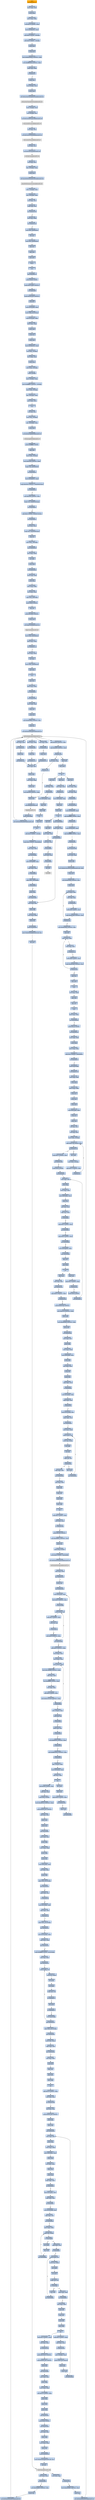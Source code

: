 digraph G {
node[shape=rectangle,style=filled,fillcolor=lightsteelblue,color=lightsteelblue]
bgcolor="transparent"
a0x0043bdf2call_0x00443125[label="start\ncall 0x00443125",color="lightgrey",fillcolor="orange"];
a0x00443125movl_edi_edi[label="0x00443125\nmovl %edi, %edi"];
a0x00443127pushl_ebp[label="0x00443127\npushl %ebp"];
a0x00443128movl_esp_ebp[label="0x00443128\nmovl %esp, %ebp"];
a0x0044312asubl_0x10UINT8_esp[label="0x0044312a\nsubl $0x10<UINT8>, %esp"];
a0x0044312dmovl_0x0048164c_eax[label="0x0044312d\nmovl 0x0048164c, %eax"];
a0x00443132andl_0x0UINT8__8ebp_[label="0x00443132\nandl $0x0<UINT8>, -8(%ebp)"];
a0x00443136andl_0x0UINT8__4ebp_[label="0x00443136\nandl $0x0<UINT8>, -4(%ebp)"];
a0x0044313apushl_ebx[label="0x0044313a\npushl %ebx"];
a0x0044313bpushl_edi[label="0x0044313b\npushl %edi"];
a0x0044313cmovl_0xbb40e64eUINT32_edi[label="0x0044313c\nmovl $0xbb40e64e<UINT32>, %edi"];
a0x00443141movl_0xffff0000UINT32_ebx[label="0x00443141\nmovl $0xffff0000<UINT32>, %ebx"];
a0x00443146cmpl_edi_eax[label="0x00443146\ncmpl %edi, %eax"];
a0x00443148je_0x00443157[label="0x00443148\nje 0x00443157"];
a0x00443157pushl_esi[label="0x00443157\npushl %esi"];
a0x00443158leal__8ebp__eax[label="0x00443158\nleal -8(%ebp), %eax"];
a0x0044315bpushl_eax[label="0x0044315b\npushl %eax"];
a0x0044315ccall_GetSystemTimeAsFileTime_kernel32_dll[label="0x0044315c\ncall GetSystemTimeAsFileTime@kernel32.dll"];
GetSystemTimeAsFileTime_kernel32_dll[label="GetSystemTimeAsFileTime@kernel32.dll",color="lightgrey",fillcolor="lightgrey"];
a0x00443162movl__4ebp__esi[label="0x00443162\nmovl -4(%ebp), %esi"];
a0x00443165xorl__8ebp__esi[label="0x00443165\nxorl -8(%ebp), %esi"];
a0x00443168call_GetCurrentProcessId_kernel32_dll[label="0x00443168\ncall GetCurrentProcessId@kernel32.dll"];
GetCurrentProcessId_kernel32_dll[label="GetCurrentProcessId@kernel32.dll",color="lightgrey",fillcolor="lightgrey"];
a0x0044316exorl_eax_esi[label="0x0044316e\nxorl %eax, %esi"];
a0x00443170call_GetCurrentThreadId_kernel32_dll[label="0x00443170\ncall GetCurrentThreadId@kernel32.dll"];
GetCurrentThreadId_kernel32_dll[label="GetCurrentThreadId@kernel32.dll",color="lightgrey",fillcolor="lightgrey"];
a0x00443176xorl_eax_esi[label="0x00443176\nxorl %eax, %esi"];
a0x00443178call_GetTickCount_kernel32_dll[label="0x00443178\ncall GetTickCount@kernel32.dll"];
GetTickCount_kernel32_dll[label="GetTickCount@kernel32.dll",color="lightgrey",fillcolor="lightgrey"];
a0x0044317exorl_eax_esi[label="0x0044317e\nxorl %eax, %esi"];
a0x00443180leal__16ebp__eax[label="0x00443180\nleal -16(%ebp), %eax"];
a0x00443183pushl_eax[label="0x00443183\npushl %eax"];
a0x00443184call_QueryPerformanceCounter_kernel32_dll[label="0x00443184\ncall QueryPerformanceCounter@kernel32.dll"];
QueryPerformanceCounter_kernel32_dll[label="QueryPerformanceCounter@kernel32.dll",color="lightgrey",fillcolor="lightgrey"];
a0x0044318amovl__12ebp__eax[label="0x0044318a\nmovl -12(%ebp), %eax"];
a0x0044318dxorl__16ebp__eax[label="0x0044318d\nxorl -16(%ebp), %eax"];
a0x00443190xorl_eax_esi[label="0x00443190\nxorl %eax, %esi"];
a0x00443192cmpl_edi_esi[label="0x00443192\ncmpl %edi, %esi"];
a0x00443194jne_0x0044319d[label="0x00443194\njne 0x0044319d"];
a0x0044319dtestl_esi_ebx[label="0x0044319d\ntestl %esi, %ebx"];
a0x0044319fjne_0x004431a8[label="0x0044319f\njne 0x004431a8"];
a0x004431a8movl_esi_0x0048164c[label="0x004431a8\nmovl %esi, 0x0048164c"];
a0x004431aenotl_esi[label="0x004431ae\nnotl %esi"];
a0x004431b0movl_esi_0x00481650[label="0x004431b0\nmovl %esi, 0x00481650"];
a0x004431b6popl_esi[label="0x004431b6\npopl %esi"];
a0x004431b7popl_edi[label="0x004431b7\npopl %edi"];
a0x004431b8popl_ebx[label="0x004431b8\npopl %ebx"];
a0x004431b9leave_[label="0x004431b9\nleave "];
a0x004431baret[label="0x004431ba\nret"];
a0x0043bdf7jmp_0x0043bc75[label="0x0043bdf7\njmp 0x0043bc75"];
a0x0043bc75pushl_0x58UINT8[label="0x0043bc75\npushl $0x58<UINT8>"];
a0x0043bc77pushl_0x47aa68UINT32[label="0x0043bc77\npushl $0x47aa68<UINT32>"];
a0x0043bc7ccall_0x00440ff0[label="0x0043bc7c\ncall 0x00440ff0"];
a0x00440ff0pushl_0x441050UINT32[label="0x00440ff0\npushl $0x441050<UINT32>"];
a0x00440ff5pushl_fs_0[label="0x00440ff5\npushl %fs:0"];
a0x00440ffcmovl_0x10esp__eax[label="0x00440ffc\nmovl 0x10(%esp), %eax"];
a0x00441000movl_ebp_0x10esp_[label="0x00441000\nmovl %ebp, 0x10(%esp)"];
a0x00441004leal_0x10esp__ebp[label="0x00441004\nleal 0x10(%esp), %ebp"];
a0x00441008subl_eax_esp[label="0x00441008\nsubl %eax, %esp"];
a0x0044100apushl_ebx[label="0x0044100a\npushl %ebx"];
a0x0044100bpushl_esi[label="0x0044100b\npushl %esi"];
a0x0044100cpushl_edi[label="0x0044100c\npushl %edi"];
a0x0044100dmovl_0x0048164c_eax[label="0x0044100d\nmovl 0x0048164c, %eax"];
a0x00441012xorl_eax__4ebp_[label="0x00441012\nxorl %eax, -4(%ebp)"];
a0x00441015xorl_ebp_eax[label="0x00441015\nxorl %ebp, %eax"];
a0x00441017pushl_eax[label="0x00441017\npushl %eax"];
a0x00441018movl_esp__24ebp_[label="0x00441018\nmovl %esp, -24(%ebp)"];
a0x0044101bpushl__8ebp_[label="0x0044101b\npushl -8(%ebp)"];
a0x0044101emovl__4ebp__eax[label="0x0044101e\nmovl -4(%ebp), %eax"];
a0x00441021movl_0xfffffffeUINT32__4ebp_[label="0x00441021\nmovl $0xfffffffe<UINT32>, -4(%ebp)"];
a0x00441028movl_eax__8ebp_[label="0x00441028\nmovl %eax, -8(%ebp)"];
a0x0044102bleal__16ebp__eax[label="0x0044102b\nleal -16(%ebp), %eax"];
a0x0044102emovl_eax_fs_0[label="0x0044102e\nmovl %eax, %fs:0"];
a0x00441034ret[label="0x00441034\nret"];
a0x0043bc81xorl_esi_esi[label="0x0043bc81\nxorl %esi, %esi"];
a0x0043bc83movl_esi__4ebp_[label="0x0043bc83\nmovl %esi, -4(%ebp)"];
a0x0043bc86leal__104ebp__eax[label="0x0043bc86\nleal -104(%ebp), %eax"];
a0x0043bc89pushl_eax[label="0x0043bc89\npushl %eax"];
a0x0043bc8acall_GetStartupInfoW_kernel32_dll[label="0x0043bc8a\ncall GetStartupInfoW@kernel32.dll"];
GetStartupInfoW_kernel32_dll[label="GetStartupInfoW@kernel32.dll",color="lightgrey",fillcolor="lightgrey"];
a0x0043bc90pushl_0xfffffffeUINT8[label="0x0043bc90\npushl $0xfffffffe<UINT8>"];
a0x0043bc92popl_edi[label="0x0043bc92\npopl %edi"];
a0x0043bc93movl_edi__4ebp_[label="0x0043bc93\nmovl %edi, -4(%ebp)"];
a0x0043bc96movl_0x5a4dUINT32_eax[label="0x0043bc96\nmovl $0x5a4d<UINT32>, %eax"];
a0x0043bc9bcmpw_ax_0x00400000[label="0x0043bc9b\ncmpw %ax, 0x00400000"];
a0x0043bca2jne_0x0043bcdc[label="0x0043bca2\njne 0x0043bcdc"];
a0x0043bca4movl_0x0040003c_eax[label="0x0043bca4\nmovl 0x0040003c, %eax"];
a0x0043bca9cmpl_0x4550UINT32_0x400000eax_[label="0x0043bca9\ncmpl $0x4550<UINT32>, 0x400000(%eax)"];
a0x0043bcb3jne_0x0043bcdc[label="0x0043bcb3\njne 0x0043bcdc"];
a0x0043bcb5movl_0x10bUINT32_ecx[label="0x0043bcb5\nmovl $0x10b<UINT32>, %ecx"];
a0x0043bcbacmpw_cx_0x400018eax_[label="0x0043bcba\ncmpw %cx, 0x400018(%eax)"];
a0x0043bcc1jne_0x0043bcdc[label="0x0043bcc1\njne 0x0043bcdc"];
a0x0043bcc3cmpl_0xeUINT8_0x400074eax_[label="0x0043bcc3\ncmpl $0xe<UINT8>, 0x400074(%eax)"];
a0x0043bccajbe_0x0043bcdc[label="0x0043bcca\njbe 0x0043bcdc"];
a0x0043bcccxorl_ecx_ecx[label="0x0043bccc\nxorl %ecx, %ecx"];
a0x0043bccecmpl_esi_0x4000e8eax_[label="0x0043bcce\ncmpl %esi, 0x4000e8(%eax)"];
a0x0043bcd4setne_cl[label="0x0043bcd4\nsetne %cl"];
a0x0043bcd7movl_ecx__28ebp_[label="0x0043bcd7\nmovl %ecx, -28(%ebp)"];
a0x0043bcdajmp_0x0043bcdf[label="0x0043bcda\njmp 0x0043bcdf"];
a0x0043bcdfxorl_ebx_ebx[label="0x0043bcdf\nxorl %ebx, %ebx"];
a0x0043bce1incl_ebx[label="0x0043bce1\nincl %ebx"];
a0x0043bce2pushl_ebx[label="0x0043bce2\npushl %ebx"];
a0x0043bce3call_0x004430f5[label="0x0043bce3\ncall 0x004430f5"];
a0x004430f5movl_edi_edi[label="0x004430f5\nmovl %edi, %edi"];
a0x004430f7pushl_ebp[label="0x004430f7\npushl %ebp"];
a0x004430f8movl_esp_ebp[label="0x004430f8\nmovl %esp, %ebp"];
a0x004430faxorl_eax_eax[label="0x004430fa\nxorl %eax, %eax"];
a0x004430fccmpl_eax_0x8ebp_[label="0x004430fc\ncmpl %eax, 0x8(%ebp)"];
a0x004430ffpushl_0x0UINT8[label="0x004430ff\npushl $0x0<UINT8>"];
a0x00443101sete_al[label="0x00443101\nsete %al"];
a0x00443104pushl_0x1000UINT32[label="0x00443104\npushl $0x1000<UINT32>"];
a0x00443109pushl_eax[label="0x00443109\npushl %eax"];
a0x0044310acall_HeapCreate_kernel32_dll[label="0x0044310a\ncall HeapCreate@kernel32.dll"];
HeapCreate_kernel32_dll[label="HeapCreate@kernel32.dll",color="lightgrey",fillcolor="lightgrey"];
a0x00443110movl_eax_0x0049940c[label="0x00443110\nmovl %eax, 0x0049940c"];
a0x00443115testl_eax_eax[label="0x00443115\ntestl %eax, %eax"];
a0x00443117jne_0x0044311b[label="0x00443117\njne 0x0044311b"];
a0x0044311bxorl_eax_eax[label="0x0044311b\nxorl %eax, %eax"];
a0x0044311dincl_eax[label="0x0044311d\nincl %eax"];
a0x0044311emovl_eax_0x0049c028[label="0x0044311e\nmovl %eax, 0x0049c028"];
a0x00443123popl_ebp[label="0x00443123\npopl %ebp"];
a0x00443124ret[label="0x00443124\nret"];
a0x0043bce8popl_ecx[label="0x0043bce8\npopl %ecx"];
a0x0043bce9testl_eax_eax[label="0x0043bce9\ntestl %eax, %eax"];
a0x0043bcebjne_0x0043bcf5[label="0x0043bceb\njne 0x0043bcf5"];
a0x0043bcf5call_0x00442f68[label="0x0043bcf5\ncall 0x00442f68"];
a0x00442f68movl_edi_edi[label="0x00442f68\nmovl %edi, %edi"];
a0x00442f6apushl_esi[label="0x00442f6a\npushl %esi"];
a0x00442f6bpushl_edi[label="0x00442f6b\npushl %edi"];
a0x00442f6cmovl_0x462898UINT32_esi[label="0x00442f6c\nmovl $0x462898<UINT32>, %esi"];
a0x00442f71pushl_esi[label="0x00442f71\npushl %esi"];
a0x00442f72call_GetModuleHandleW_kernel32_dll[label="0x00442f72\ncall GetModuleHandleW@kernel32.dll"];
GetModuleHandleW_kernel32_dll[label="GetModuleHandleW@kernel32.dll",color="lightgrey",fillcolor="lightgrey"];
a0x00442f78testl_eax_eax[label="0x00442f78\ntestl %eax, %eax"];
a0x00442f7ajne_0x00442f83[label="0x00442f7a\njne 0x00442f83"];
a0x00442f7cpushl_esi[label="0x00442f7c\npushl %esi"];
a0x00442f7dcall_0x00441213[label="0x00442f7d\ncall 0x00441213"];
a0x00441213movl_edi_edi[label="0x00441213\nmovl %edi, %edi"];
a0x00441215pushl_ebp[label="0x00441215\npushl %ebp"];
a0x00441216movl_esp_ebp[label="0x00441216\nmovl %esp, %ebp"];
a0x00441218pushl_edi[label="0x00441218\npushl %edi"];
a0x00441219movl_0x3e8UINT32_edi[label="0x00441219\nmovl $0x3e8<UINT32>, %edi"];
a0x0044121epushl_edi[label="0x0044121e\npushl %edi"];
a0x0044121fcall_Sleep_kernel32_dll[label="0x0044121f\ncall Sleep@kernel32.dll"];
Sleep_kernel32_dll[label="Sleep@kernel32.dll",color="lightgrey",fillcolor="lightgrey"];
a0x00441225pushl_0x8ebp_[label="0x00441225\npushl 0x8(%ebp)"];
a0x00441228call_GetModuleHandleW_kernel32_dll[label="0x00441228\ncall GetModuleHandleW@kernel32.dll"];
a0x0044122eaddl_0x3e8UINT32_edi[label="0x0044122e\naddl $0x3e8<UINT32>, %edi"];
a0x00441234cmpl_0xea60UINT32_edi[label="0x00441234\ncmpl $0xea60<UINT32>, %edi"];
a0x0044123aja_0x00441240[label="0x0044123a\nja 0x00441240"];
a0x0044123ctestl_eax_eax[label="0x0044123c\ntestl %eax, %eax"];
a0x0044123eje_0x0044121e[label="0x0044123e\nje 0x0044121e"];
a0x00441240popl_edi[label="0x00441240\npopl %edi"];
a0x00441241popl_ebp[label="0x00441241\npopl %ebp"];
a0x00441242ret[label="0x00441242\nret"];
a0x00442f82popl_ecx[label="0x00442f82\npopl %ecx"];
a0x00442f83movl_eax_edi[label="0x00442f83\nmovl %eax, %edi"];
a0x00442f85testl_edi_edi[label="0x00442f85\ntestl %edi, %edi"];
a0x00442f87je_0x004430eb[label="0x00442f87\nje 0x004430eb"];
a0x004430ebcall_0x00442c82[label="0x004430eb\ncall 0x00442c82"];
a0x00442c82movl_0x004818f8_eax[label="0x00442c82\nmovl 0x004818f8, %eax"];
a0x00442c87cmpl_0xffffffffUINT8_eax[label="0x00442c87\ncmpl $0xffffffff<UINT8>, %eax"];
a0x00442c8aje_0x00442ca2[label="0x00442c8a\nje 0x00442ca2"];
a0x00442ca2movl_0x004818fc_eax[label="0x00442ca2\nmovl 0x004818fc, %eax"];
a0x00442ca7cmpl_0xffffffffUINT8_eax[label="0x00442ca7\ncmpl $0xffffffff<UINT8>, %eax"];
a0x00442caaje_0x00442cba[label="0x00442caa\nje 0x00442cba"];
a0x00442cbajmp_0x0044c4d5[label="0x00442cba\njmp 0x0044c4d5"];
a0x0044c4d5movl_edi_edi[label="0x0044c4d5\nmovl %edi, %edi"];
a0x0044c4d7pushl_ebx[label="0x0044c4d7\npushl %ebx"];
a0x0044c4d8movl_DeleteCriticalSection_kernel32_dll_ebx[label="0x0044c4d8\nmovl DeleteCriticalSection@kernel32.dll, %ebx"];
a0x0044c4depushl_esi[label="0x0044c4de\npushl %esi"];
a0x0044c4dfmovl_0x482388UINT32_esi[label="0x0044c4df\nmovl $0x482388<UINT32>, %esi"];
a0x0044c4e4pushl_edi[label="0x0044c4e4\npushl %edi"];
a0x0044c4e5movl_esi__edi[label="0x0044c4e5\nmovl (%esi), %edi"];
a0x0044c4e7testl_edi_edi[label="0x0044c4e7\ntestl %edi, %edi"];
a0x0044c4e9je_0x0044c4fe[label="0x0044c4e9\nje 0x0044c4fe"];
a0x0044c4feaddl_0x8UINT8_esi[label="0x0044c4fe\naddl $0x8<UINT8>, %esi"];
a0x0044c501cmpl_0x4824a8UINT32_esi[label="0x0044c501\ncmpl $0x4824a8<UINT32>, %esi"];
a0x0044c507jl_0x0044c4e5[label="0x0044c507\njl 0x0044c4e5"];
a0x0044c509movl_0x482388UINT32_esi[label="0x0044c509\nmovl $0x482388<UINT32>, %esi"];
a0x0044c50epopl_edi[label="0x0044c50e\npopl %edi"];
a0x0044c50fmovl_esi__eax[label="0x0044c50f\nmovl (%esi), %eax"];
a0x0044c511testl_eax_eax[label="0x0044c511\ntestl %eax, %eax"];
a0x0044c513je_0x0044c51e[label="0x0044c513\nje 0x0044c51e"];
a0x0044c51eaddl_0x8UINT8_esi[label="0x0044c51e\naddl $0x8<UINT8>, %esi"];
a0x0044c521cmpl_0x4824a8UINT32_esi[label="0x0044c521\ncmpl $0x4824a8<UINT32>, %esi"];
a0x0044c527jl_0x0044c50f[label="0x0044c527\njl 0x0044c50f"];
a0x0044c529popl_esi[label="0x0044c529\npopl %esi"];
a0x0044c52apopl_ebx[label="0x0044c52a\npopl %ebx"];
a0x0044c52bret[label="0x0044c52b\nret"];
a0x004430f0xorl_eax_eax[label="0x004430f0\nxorl %eax, %eax"];
a0x004430f2popl_edi[label="0x004430f2\npopl %edi"];
a0x004430f3popl_esi[label="0x004430f3\npopl %esi"];
a0x004430f4ret[label="0x004430f4\nret"];
a0x0043bcfatestl_eax_eax[label="0x0043bcfa\ntestl %eax, %eax"];
a0x0043bcfcjne_0x0043bd06[label="0x0043bcfc\njne 0x0043bd06"];
a0x0043bcfepushl_0x10UINT8[label="0x0043bcfe\npushl $0x10<UINT8>"];
a0x0043bd00call_0x0043bc4c[label="0x0043bd00\ncall 0x0043bc4c"];
a0x0043bc4cmovl_edi_edi[label="0x0043bc4c\nmovl %edi, %edi"];
a0x0043bc4epushl_ebp[label="0x0043bc4e\npushl %ebp"];
a0x0043bc4fmovl_esp_ebp[label="0x0043bc4f\nmovl %esp, %ebp"];
a0x0043bc51cmpl_0x1UINT8_0x00498e8c[label="0x0043bc51\ncmpl $0x1<UINT8>, 0x00498e8c"];
a0x0043bc58jne_0x0043bc5f[label="0x0043bc58\njne 0x0043bc5f"];
a0x0043bc5fpushl_0x8ebp_[label="0x0043bc5f\npushl 0x8(%ebp)"];
a0x0043bc62call_0x004421f3[label="0x0043bc62\ncall 0x004421f3"];
a0x004421f3movl_edi_edi[label="0x004421f3\nmovl %edi, %edi"];
a0x004421f5pushl_ebp[label="0x004421f5\npushl %ebp"];
a0x004421f6movl_esp_ebp[label="0x004421f6\nmovl %esp, %ebp"];
a0x004421f8pushl_ecx[label="0x004421f8\npushl %ecx"];
a0x004421f9pushl_ecx[label="0x004421f9\npushl %ecx"];
a0x004421fapushl_ebx[label="0x004421fa\npushl %ebx"];
a0x004421fbmovl_0x8ebp__ebx[label="0x004421fb\nmovl 0x8(%ebp), %ebx"];
a0x004421fepushl_esi[label="0x004421fe\npushl %esi"];
a0x004421ffpushl_edi[label="0x004421ff\npushl %edi"];
a0x00442200xorl_esi_esi[label="0x00442200\nxorl %esi, %esi"];
a0x00442202xorl_edi_edi[label="0x00442202\nxorl %edi, %edi"];
a0x00442204movl_edi__4ebp_[label="0x00442204\nmovl %edi, -4(%ebp)"];
a0x00442207cmpl_0x4817f0edi8__ebx[label="0x00442207\ncmpl 0x4817f0(,%edi,8), %ebx"];
a0x0044220eje_0x00442219[label="0x0044220e\nje 0x00442219"];
a0x00442210incl_edi[label="0x00442210\nincl %edi"];
a0x00442211movl_edi__4ebp_[label="0x00442211\nmovl %edi, -4(%ebp)"];
a0x00442214cmpl_0x17UINT8_edi[label="0x00442214\ncmpl $0x17<UINT8>, %edi"];
a0x00442217jb_0x00442207[label="0x00442217\njb 0x00442207"];
a0x00442219cmpl_0x17UINT8_edi[label="0x00442219\ncmpl $0x17<UINT8>, %edi"];
a0x0044221cjae_0x00442399[label="0x0044221c\njae 0x00442399"];
a0x00442222pushl_0x3UINT8[label="0x00442222\npushl $0x3<UINT8>"];
a0x00442224call_0x0044bf71[label="0x00442224\ncall 0x0044bf71"];
a0x0044bf71movl_edi_edi[label="0x0044bf71\nmovl %edi, %edi"];
a0x0044bf73pushl_ebp[label="0x0044bf73\npushl %ebp"];
a0x0044bf74movl_esp_ebp[label="0x0044bf74\nmovl %esp, %ebp"];
a0x0044bf76movl_0x8ebp__ecx[label="0x0044bf76\nmovl 0x8(%ebp), %ecx"];
a0x0044bf79pushl_esi[label="0x0044bf79\npushl %esi"];
a0x0044bf7axorl_esi_esi[label="0x0044bf7a\nxorl %esi, %esi"];
a0x0044bf7ccmpl_esi_ecx[label="0x0044bf7c\ncmpl %esi, %ecx"];
a0x0044bf7ejl_0x0044bf9e[label="0x0044bf7e\njl 0x0044bf9e"];
a0x0044bf80cmpl_0x2UINT8_ecx[label="0x0044bf80\ncmpl $0x2<UINT8>, %ecx"];
a0x0044bf83jle_0x0044bf91[label="0x0044bf83\njle 0x0044bf91"];
a0x0044bf85cmpl_0x3UINT8_ecx[label="0x0044bf85\ncmpl $0x3<UINT8>, %ecx"];
a0x0044bf88jne_0x0044bf9e[label="0x0044bf88\njne 0x0044bf9e"];
a0x0044bf8amovl_0x00498e8c_eax[label="0x0044bf8a\nmovl 0x00498e8c, %eax"];
a0x0044bf8fjmp_0x0044bfb9[label="0x0044bf8f\njmp 0x0044bfb9"];
a0x0044bfb9popl_esi[label="0x0044bfb9\npopl %esi"];
a0x0044bfbapopl_ebp[label="0x0044bfba\npopl %ebp"];
a0x0044bfbbret[label="0x0044bfbb\nret"];
a0x00442229popl_ecx[label="0x00442229\npopl %ecx"];
a0x0044222acmpl_0x1UINT8_eax[label="0x0044222a\ncmpl $0x1<UINT8>, %eax"];
a0x0044222dje_0x00442367[label="0x0044222d\nje 0x00442367"];
a0x00442233pushl_0x3UINT8[label="0x00442233\npushl $0x3<UINT8>"];
a0x00442235call_0x0044bf71[label="0x00442235\ncall 0x0044bf71"];
a0x0044223apopl_ecx[label="0x0044223a\npopl %ecx"];
a0x0044223btestl_eax_eax[label="0x0044223b\ntestl %eax, %eax"];
a0x0044223djne_0x0044224c[label="0x0044223d\njne 0x0044224c"];
a0x0044224ccmpl_0xfcUINT32_ebx[label="0x0044224c\ncmpl $0xfc<UINT32>, %ebx"];
a0x00442252je_0x00442399[label="0x00442252\nje 0x00442399"];
a0x00442258pushl_0x4627f0UINT32[label="0x00442258\npushl $0x4627f0<UINT32>"];
a0x0044225dmovl_0x314UINT32_ebx[label="0x0044225d\nmovl $0x314<UINT32>, %ebx"];
a0x00442262pushl_ebx[label="0x00442262\npushl %ebx"];
a0x00442263movl_0x498ed8UINT32_edi[label="0x00442263\nmovl $0x498ed8<UINT32>, %edi"];
a0x00442268pushl_edi[label="0x00442268\npushl %edi"];
a0x00442269call_0x00445ef4[label="0x00442269\ncall 0x00445ef4"];
a0x00445ef4movl_edi_edi[label="0x00445ef4\nmovl %edi, %edi"];
a0x00445ef6pushl_ebp[label="0x00445ef6\npushl %ebp"];
a0x00445ef7movl_esp_ebp[label="0x00445ef7\nmovl %esp, %ebp"];
a0x00445ef9movl_0x8ebp__ecx[label="0x00445ef9\nmovl 0x8(%ebp), %ecx"];
a0x00445efcpushl_ebx[label="0x00445efc\npushl %ebx"];
a0x00445efdxorl_ebx_ebx[label="0x00445efd\nxorl %ebx, %ebx"];
a0x00445effpushl_esi[label="0x00445eff\npushl %esi"];
a0x00445f00pushl_edi[label="0x00445f00\npushl %edi"];
a0x00445f01cmpl_ebx_ecx[label="0x00445f01\ncmpl %ebx, %ecx"];
a0x00445f03je_0x00445f0c[label="0x00445f03\nje 0x00445f0c"];
a0x00445f05movl_0xcebp__edi[label="0x00445f05\nmovl 0xc(%ebp), %edi"];
a0x00445f08cmpl_ebx_edi[label="0x00445f08\ncmpl %ebx, %edi"];
a0x00445f0aja_0x00445f27[label="0x00445f0a\nja 0x00445f27"];
a0x00445f27movl_0x10ebp__esi[label="0x00445f27\nmovl 0x10(%ebp), %esi"];
a0x00445f2acmpl_ebx_esi[label="0x00445f2a\ncmpl %ebx, %esi"];
a0x00445f2cjne_0x00445f32[label="0x00445f2c\njne 0x00445f32"];
a0x00445f32movl_ecx_edx[label="0x00445f32\nmovl %ecx, %edx"];
a0x00445f34movb_esi__al[label="0x00445f34\nmovb (%esi), %al"];
a0x00445f36movb_al_edx_[label="0x00445f36\nmovb %al, (%edx)"];
a0x00445f38incl_edx[label="0x00445f38\nincl %edx"];
a0x00445f39incl_esi[label="0x00445f39\nincl %esi"];
a0x00445f3acmpb_bl_al[label="0x00445f3a\ncmpb %bl, %al"];
a0x00445f3cje_0x00445f41[label="0x00445f3c\nje 0x00445f41"];
a0x00445f3edecl_edi[label="0x00445f3e\ndecl %edi"];
a0x00445f3fjne_0x00445f34[label="0x00445f3f\njne 0x00445f34"];
a0x00445f41cmpl_ebx_edi[label="0x00445f41\ncmpl %ebx, %edi"];
a0x00445f43jne_0x00445f55[label="0x00445f43\njne 0x00445f55"];
a0x00445f55xorl_eax_eax[label="0x00445f55\nxorl %eax, %eax"];
a0x00445f57popl_edi[label="0x00445f57\npopl %edi"];
a0x00445f58popl_esi[label="0x00445f58\npopl %esi"];
a0x00445f59popl_ebx[label="0x00445f59\npopl %ebx"];
a0x00445f5apopl_ebp[label="0x00445f5a\npopl %ebp"];
a0x00445f5bret[label="0x00445f5b\nret"];
a0x0044226eaddl_0xcUINT8_esp[label="0x0044226e\naddl $0xc<UINT8>, %esp"];
a0x00442271testl_eax_eax[label="0x00442271\ntestl %eax, %eax"];
a0x00442273je_0x00442282[label="0x00442273\nje 0x00442282"];
a0x00442282pushl_0x104UINT32[label="0x00442282\npushl $0x104<UINT32>"];
a0x00442287movl_0x498ef1UINT32_esi[label="0x00442287\nmovl $0x498ef1<UINT32>, %esi"];
a0x0044228cpushl_esi[label="0x0044228c\npushl %esi"];
a0x0044228dpushl_0x0UINT8[label="0x0044228d\npushl $0x0<UINT8>"];
a0x0044228fmovb_0x0UINT8_0x00498ff5[label="0x0044228f\nmovb $0x0<UINT8>, 0x00498ff5"];
a0x00442296call_GetModuleFileNameA_kernel32_dll[label="0x00442296\ncall GetModuleFileNameA@kernel32.dll"];
GetModuleFileNameA_kernel32_dll[label="GetModuleFileNameA@kernel32.dll",color="lightgrey",fillcolor="lightgrey"];
a0x0044229ctestl_eax_eax[label="0x0044229c\ntestl %eax, %eax"];
a0x0044229ejne_0x004422c6[label="0x0044229e\njne 0x004422c6"];
a0x004422c6pushl_esi[label="0x004422c6\npushl %esi"];
a0x004422c7call_0x00445f60[label="0x004422c7\ncall 0x00445f60"];
a0x00445f60movl_0x4esp__ecx[label="0x00445f60\nmovl 0x4(%esp), %ecx"];
a0x00445f64testl_0x3UINT32_ecx[label="0x00445f64\ntestl $0x3<UINT32>, %ecx"];
a0x00445f6aje_0x00445f90[label="0x00445f6a\nje 0x00445f90"];
a0x00445f6cmovb_ecx__al[label="0x00445f6c\nmovb (%ecx), %al"];
a0x00445f6eaddl_0x1UINT8_ecx[label="0x00445f6e\naddl $0x1<UINT8>, %ecx"];
a0x00445f71testb_al_al[label="0x00445f71\ntestb %al, %al"];
a0x00445f73je_0x00445fc3[label="0x00445f73\nje 0x00445fc3"];
a0x00445f75testl_0x3UINT32_ecx[label="0x00445f75\ntestl $0x3<UINT32>, %ecx"];
a0x00445f7bjne_0x00445f6c[label="0x00445f7b\njne 0x00445f6c"];
a0x00445f7daddl_0x0UINT32_eax[label="0x00445f7d\naddl $0x0<UINT32>, %eax"];
a0x00445f82leal_esp__esp[label="0x00445f82\nleal (%esp), %esp"];
a0x00445f89leal_esp__esp[label="0x00445f89\nleal (%esp), %esp"];
a0x00445f90movl_ecx__eax[label="0x00445f90\nmovl (%ecx), %eax"];
a0x00445f92movl_0x7efefeffUINT32_edx[label="0x00445f92\nmovl $0x7efefeff<UINT32>, %edx"];
a0x00445f97addl_eax_edx[label="0x00445f97\naddl %eax, %edx"];
a0x00445f99xorl_0xffffffffUINT8_eax[label="0x00445f99\nxorl $0xffffffff<UINT8>, %eax"];
a0x00445f9cxorl_edx_eax[label="0x00445f9c\nxorl %edx, %eax"];
a0x00445f9eaddl_0x4UINT8_ecx[label="0x00445f9e\naddl $0x4<UINT8>, %ecx"];
a0x00445fa1testl_0x81010100UINT32_eax[label="0x00445fa1\ntestl $0x81010100<UINT32>, %eax"];
a0x00445fa6je_0x00445f90[label="0x00445fa6\nje 0x00445f90"];
a0x00445fa8movl__4ecx__eax[label="0x00445fa8\nmovl -4(%ecx), %eax"];
a0x00445fabtestb_al_al[label="0x00445fab\ntestb %al, %al"];
a0x00445fadje_0x00445fe1[label="0x00445fad\nje 0x00445fe1"];
a0x00445faftestb_ah_ah[label="0x00445faf\ntestb %ah, %ah"];
a0x00445fb1je_0x00445fd7[label="0x00445fb1\nje 0x00445fd7"];
a0x00445fb3testl_0xff0000UINT32_eax[label="0x00445fb3\ntestl $0xff0000<UINT32>, %eax"];
a0x00445fb8je_0x00445fcd[label="0x00445fb8\nje 0x00445fcd"];
a0x00445fbatestl_0xff000000UINT32_eax[label="0x00445fba\ntestl $0xff000000<UINT32>, %eax"];
a0x00445fbfje_0x00445fc3[label="0x00445fbf\nje 0x00445fc3"];
a0x00445fc3leal__1ecx__eax[label="0x00445fc3\nleal -1(%ecx), %eax"];
a0x00445fc6movl_0x4esp__ecx[label="0x00445fc6\nmovl 0x4(%esp), %ecx"];
a0x00445fcasubl_ecx_eax[label="0x00445fca\nsubl %ecx, %eax"];
a0x00445fccret[label="0x00445fcc\nret"];
a0x004422ccincl_eax[label="0x004422cc\nincl %eax"];
a0x004422cdpopl_ecx[label="0x004422cd\npopl %ecx"];
a0x004422cecmpl_0x3cUINT8_eax[label="0x004422ce\ncmpl $0x3c<UINT8>, %eax"];
a0x004422d1jbe_0x0044230b[label="0x004422d1\njbe 0x0044230b"];
a0x004422d3pushl_esi[label="0x004422d3\npushl %esi"];
a0x004422d4call_0x00445f60[label="0x004422d4\ncall 0x00445f60"];
a0x004422d9subl_0x3bUINT8_esi[label="0x004422d9\nsubl $0x3b<UINT8>, %esi"];
a0x004422dcaddl_esi_eax[label="0x004422dc\naddl %esi, %eax"];
a0x004422depushl_0x3UINT8[label="0x004422de\npushl $0x3<UINT8>"];
a0x004422e0movl_0x4991ecUINT32_ecx[label="0x004422e0\nmovl $0x4991ec<UINT32>, %ecx"];
a0x004422e5pushl_0x4627d4UINT32[label="0x004422e5\npushl $0x4627d4<UINT32>"];
a0x004422easubl_eax_ecx[label="0x004422ea\nsubl %eax, %ecx"];
a0x004422ecpushl_ecx[label="0x004422ec\npushl %ecx"];
a0x004422edpushl_eax[label="0x004422ed\npushl %eax"];
a0x004422eecall_0x0044f0e2[label="0x004422ee\ncall 0x0044f0e2"];
a0x0044f0e2movl_edi_edi[label="0x0044f0e2\nmovl %edi, %edi"];
a0x0044f0e4pushl_ebp[label="0x0044f0e4\npushl %ebp"];
a0x0044f0e5movl_esp_ebp[label="0x0044f0e5\nmovl %esp, %ebp"];
a0x0044f0e7pushl_ebx[label="0x0044f0e7\npushl %ebx"];
a0x0044f0e8pushl_esi[label="0x0044f0e8\npushl %esi"];
a0x0044f0e9movl_0x8ebp__esi[label="0x0044f0e9\nmovl 0x8(%ebp), %esi"];
a0x0044f0ecxorl_ebx_ebx[label="0x0044f0ec\nxorl %ebx, %ebx"];
a0x0044f0eepushl_edi[label="0x0044f0ee\npushl %edi"];
a0x0044f0efcmpl_ebx_0x14ebp_[label="0x0044f0ef\ncmpl %ebx, 0x14(%ebp)"];
a0x0044f0f2jne_0x0044f104[label="0x0044f0f2\njne 0x0044f104"];
a0x0044f104cmpl_ebx_esi[label="0x0044f104\ncmpl %ebx, %esi"];
a0x0044f106je_0x0044f10f[label="0x0044f106\nje 0x0044f10f"];
a0x0044f108movl_0xcebp__edi[label="0x0044f108\nmovl 0xc(%ebp), %edi"];
a0x0044f10bcmpl_ebx_edi[label="0x0044f10b\ncmpl %ebx, %edi"];
a0x0044f10dja_0x0044f12a[label="0x0044f10d\nja 0x0044f12a"];
a0x0044f12acmpl_ebx_0x14ebp_[label="0x0044f12a\ncmpl %ebx, 0x14(%ebp)"];
a0x0044f12djne_0x0044f133[label="0x0044f12d\njne 0x0044f133"];
a0x0044f133movl_0x10ebp__edx[label="0x0044f133\nmovl 0x10(%ebp), %edx"];
a0x0044f136cmpl_ebx_edx[label="0x0044f136\ncmpl %ebx, %edx"];
a0x0044f138jne_0x0044f13e[label="0x0044f138\njne 0x0044f13e"];
a0x0044f13ecmpl_0xffffffffUINT8_0x14ebp_[label="0x0044f13e\ncmpl $0xffffffff<UINT8>, 0x14(%ebp)"];
a0x0044f142movl_esi_eax[label="0x0044f142\nmovl %esi, %eax"];
a0x0044f144jne_0x0044f155[label="0x0044f144\njne 0x0044f155"];
a0x0044f155movb_edx__cl[label="0x0044f155\nmovb (%edx), %cl"];
a0x0044f157movb_cl_eax_[label="0x0044f157\nmovb %cl, (%eax)"];
a0x0044f159incl_eax[label="0x0044f159\nincl %eax"];
a0x0044f15aincl_edx[label="0x0044f15a\nincl %edx"];
a0x0044f15bcmpb_bl_cl[label="0x0044f15b\ncmpb %bl, %cl"];
a0x0044f15dje_0x0044f167[label="0x0044f15d\nje 0x0044f167"];
a0x0044f15fdecl_edi[label="0x0044f15f\ndecl %edi"];
a0x0044f160je_0x0044f167[label="0x0044f160\nje 0x0044f167"];
a0x0044f162decl_0x14ebp_[label="0x0044f162\ndecl 0x14(%ebp)"];
a0x0044f165jne_0x0044f155[label="0x0044f165\njne 0x0044f155"];
a0x0044f167cmpl_ebx_0x14ebp_[label="0x0044f167\ncmpl %ebx, 0x14(%ebp)"];
a0x0044f16ajne_0x0044f16e[label="0x0044f16a\njne 0x0044f16e"];
a0x0044f16cmovb_bl_eax_[label="0x0044f16c\nmovb %bl, (%eax)"];
a0x0044f16ecmpl_ebx_edi[label="0x0044f16e\ncmpl %ebx, %edi"];
a0x0044f170jne_0x0044f0fd[label="0x0044f170\njne 0x0044f0fd"];
a0x0044f0fdxorl_eax_eax[label="0x0044f0fd\nxorl %eax, %eax"];
a0x0044f0ffpopl_edi[label="0x0044f0ff\npopl %edi"];
a0x0044f100popl_esi[label="0x0044f100\npopl %esi"];
a0x0044f101popl_ebx[label="0x0044f101\npopl %ebx"];
a0x0044f102popl_ebp[label="0x0044f102\npopl %ebp"];
a0x0044f103ret[label="0x0044f103\nret"];
a0x004422f3addl_0x14UINT8_esp[label="0x004422f3\naddl $0x14<UINT8>, %esp"];
a0x004422f6testl_eax_eax[label="0x004422f6\ntestl %eax, %eax"];
a0x004422f8je_0x0044230b[label="0x004422f8\nje 0x0044230b"];
a0x0044230bxorl_esi_esi[label="0x0044230b\nxorl %esi, %esi"];
a0x0044230dpushl_0x4627d0UINT32[label="0x0044230d\npushl $0x4627d0<UINT32>"];
a0x00442312pushl_ebx[label="0x00442312\npushl %ebx"];
a0x00442313pushl_edi[label="0x00442313\npushl %edi"];
a0x00442314call_0x0044f06e[label="0x00442314\ncall 0x0044f06e"];
a0x0044f06emovl_edi_edi[label="0x0044f06e\nmovl %edi, %edi"];
a0x0044f070pushl_ebp[label="0x0044f070\npushl %ebp"];
a0x0044f071movl_esp_ebp[label="0x0044f071\nmovl %esp, %ebp"];
a0x0044f073movl_0x8ebp__eax[label="0x0044f073\nmovl 0x8(%ebp), %eax"];
a0x0044f076pushl_ebx[label="0x0044f076\npushl %ebx"];
a0x0044f077xorl_ebx_ebx[label="0x0044f077\nxorl %ebx, %ebx"];
a0x0044f079pushl_esi[label="0x0044f079\npushl %esi"];
a0x0044f07apushl_edi[label="0x0044f07a\npushl %edi"];
a0x0044f07bcmpl_ebx_eax[label="0x0044f07b\ncmpl %ebx, %eax"];
a0x0044f07dje_0x0044f086[label="0x0044f07d\nje 0x0044f086"];
a0x0044f07fmovl_0xcebp__edi[label="0x0044f07f\nmovl 0xc(%ebp), %edi"];
a0x0044f082cmpl_ebx_edi[label="0x0044f082\ncmpl %ebx, %edi"];
a0x0044f084ja_0x0044f0a1[label="0x0044f084\nja 0x0044f0a1"];
a0x0044f0a1movl_0x10ebp__esi[label="0x0044f0a1\nmovl 0x10(%ebp), %esi"];
a0x0044f0a4cmpl_ebx_esi[label="0x0044f0a4\ncmpl %ebx, %esi"];
a0x0044f0a6jne_0x0044f0ac[label="0x0044f0a6\njne 0x0044f0ac"];
a0x0044f0acmovl_eax_edx[label="0x0044f0ac\nmovl %eax, %edx"];
a0x0044f0aecmpb_bl_edx_[label="0x0044f0ae\ncmpb %bl, (%edx)"];
a0x0044f0b0je_0x0044f0b6[label="0x0044f0b0\nje 0x0044f0b6"];
a0x0044f0b2incl_edx[label="0x0044f0b2\nincl %edx"];
a0x0044f0b3decl_edi[label="0x0044f0b3\ndecl %edi"];
a0x0044f0b4jne_0x0044f0ae[label="0x0044f0b4\njne 0x0044f0ae"];
a0x0044f0b6cmpl_ebx_edi[label="0x0044f0b6\ncmpl %ebx, %edi"];
a0x0044f0b8je_0x0044f0a8[label="0x0044f0b8\nje 0x0044f0a8"];
a0x0044f0bamovb_esi__cl[label="0x0044f0ba\nmovb (%esi), %cl"];
a0x0044f0bcmovb_cl_edx_[label="0x0044f0bc\nmovb %cl, (%edx)"];
a0x0044f0beincl_edx[label="0x0044f0be\nincl %edx"];
a0x0044f0bfincl_esi[label="0x0044f0bf\nincl %esi"];
a0x0044f0c0cmpb_bl_cl[label="0x0044f0c0\ncmpb %bl, %cl"];
a0x0044f0c2je_0x0044f0c7[label="0x0044f0c2\nje 0x0044f0c7"];
a0x0044f0c4decl_edi[label="0x0044f0c4\ndecl %edi"];
a0x0044f0c5jne_0x0044f0ba[label="0x0044f0c5\njne 0x0044f0ba"];
a0x0044f0c7cmpl_ebx_edi[label="0x0044f0c7\ncmpl %ebx, %edi"];
a0x0044f0c9jne_0x0044f0db[label="0x0044f0c9\njne 0x0044f0db"];
a0x0044f0dbxorl_eax_eax[label="0x0044f0db\nxorl %eax, %eax"];
a0x0044f0ddpopl_edi[label="0x0044f0dd\npopl %edi"];
a0x0044f0depopl_esi[label="0x0044f0de\npopl %esi"];
a0x0044f0dfpopl_ebx[label="0x0044f0df\npopl %ebx"];
a0x0044f0e0popl_ebp[label="0x0044f0e0\npopl %ebp"];
a0x0044f0e1ret[label="0x0044f0e1\nret"];
a0x00442319addl_0xcUINT8_esp[label="0x00442319\naddl $0xc<UINT8>, %esp"];
a0x0044231ctestl_eax_eax[label="0x0044231c\ntestl %eax, %eax"];
a0x0044231eje_0x0044232d[label="0x0044231e\nje 0x0044232d"];
a0x0044232dmovl__4ebp__eax[label="0x0044232d\nmovl -4(%ebp), %eax"];
a0x00442330pushl_0x4817f4eax8_[label="0x00442330\npushl 0x4817f4(,%eax,8)"];
a0x00442337pushl_ebx[label="0x00442337\npushl %ebx"];
a0x00442338pushl_edi[label="0x00442338\npushl %edi"];
a0x00442339call_0x0044f06e[label="0x00442339\ncall 0x0044f06e"];
a0x0044233eaddl_0xcUINT8_esp[label="0x0044233e\naddl $0xc<UINT8>, %esp"];
a0x00442341testl_eax_eax[label="0x00442341\ntestl %eax, %eax"];
a0x00442343je_0x00442352[label="0x00442343\nje 0x00442352"];
a0x00442352pushl_0x12010UINT32[label="0x00442352\npushl $0x12010<UINT32>"];
a0x00442357pushl_0x4627a8UINT32[label="0x00442357\npushl $0x4627a8<UINT32>"];
a0x0044235cpushl_edi[label="0x0044235c\npushl %edi"];
a0x0044235dcall_0x0044ef05[label="0x0044235d\ncall 0x0044ef05"];
a0x0044ef05movl_edi_edi[label="0x0044ef05\nmovl %edi, %edi"];
a0x0044ef07pushl_ebp[label="0x0044ef07\npushl %ebp"];
a0x0044ef08movl_esp_ebp[label="0x0044ef08\nmovl %esp, %ebp"];
a0x0044ef0asubl_0x14UINT8_esp[label="0x0044ef0a\nsubl $0x14<UINT8>, %esp"];
a0x0044ef0dpushl_ebx[label="0x0044ef0d\npushl %ebx"];
a0x0044ef0epushl_esi[label="0x0044ef0e\npushl %esi"];
a0x0044ef0fpushl_edi[label="0x0044ef0f\npushl %edi"];
a0x0044ef10call_0x00442bca[label="0x0044ef10\ncall 0x00442bca"];
a0x00442bcapushl_0x0UINT8[label="0x00442bca\npushl $0x0<UINT8>"];
a0x00442bcccall_0x00442b58[label="0x00442bcc\ncall 0x00442b58"];
a0x00442b58movl_edi_edi[label="0x00442b58\nmovl %edi, %edi"];
a0x00442b5apushl_ebp[label="0x00442b5a\npushl %ebp"];
a0x00442b5bmovl_esp_ebp[label="0x00442b5b\nmovl %esp, %ebp"];
a0x00442b5dpushl_esi[label="0x00442b5d\npushl %esi"];
a0x00442b5epushl_0x004818fc[label="0x00442b5e\npushl 0x004818fc"];
a0x00442b64movl_TlsGetValue_kernel32_dll_esi[label="0x00442b64\nmovl TlsGetValue@kernel32.dll, %esi"];
a0x00442b6acall_esi[label="0x00442b6a\ncall %esi"];
TlsGetValue_kernel32_dll[label="TlsGetValue@kernel32.dll",color="lightgrey",fillcolor="lightgrey"];
a0x00442b6ctestl_eax_eax[label="0x00442b6c\ntestl %eax, %eax"];
a0x00442b6eje_0x00442b91[label="0x00442b6e\nje 0x00442b91"];
a0x00442b91movl_0x462898UINT32_esi[label="0x00442b91\nmovl $0x462898<UINT32>, %esi"];
a0x00442b96pushl_esi[label="0x00442b96\npushl %esi"];
a0x00442b97call_GetModuleHandleW_kernel32_dll[label="0x00442b97\ncall GetModuleHandleW@kernel32.dll"];
a0x00442b9dtestl_eax_eax[label="0x00442b9d\ntestl %eax, %eax"];
a0x00442b9fjne_0x00442bac[label="0x00442b9f\njne 0x00442bac"];
a0x00442ba1pushl_esi[label="0x00442ba1\npushl %esi"];
a0x00442ba2call_0x00441213[label="0x00442ba2\ncall 0x00441213"];
a0x00442ba7popl_ecx[label="0x00442ba7\npopl %ecx"];
a0x00442ba8testl_eax_eax[label="0x00442ba8\ntestl %eax, %eax"];
a0x00442baaje_0x00442bc4[label="0x00442baa\nje 0x00442bc4"];
a0x00442bc4movl_0x8ebp__eax[label="0x00442bc4\nmovl 0x8(%ebp), %eax"];
a0x00442bc7popl_esi[label="0x00442bc7\npopl %esi"];
a0x00442bc8popl_ebp[label="0x00442bc8\npopl %ebp"];
a0x00442bc9ret[label="0x00442bc9\nret"];
a0x00442bd1popl_ecx[label="0x00442bd1\npopl %ecx"];
a0x00442bd2ret[label="0x00442bd2\nret"];
a0x0044ef15andl_0x0UINT8__4ebp_[label="0x0044ef15\nandl $0x0<UINT8>, -4(%ebp)"];
a0x0044ef19cmpl_0x0UINT8_0x004999e4[label="0x0044ef19\ncmpl $0x0<UINT8>, 0x004999e4"];
a0x0044ef20movl_eax_ebx[label="0x0044ef20\nmovl %eax, %ebx"];
a0x0044ef22jne_0x0044efb6[label="0x0044ef22\njne 0x0044efb6"];
a0x0044efb6movl_0x004999f0_eax[label="0x0044efb6\nmovl 0x004999f0, %eax"];
a0x0044efbbcmpl_ebx_eax[label="0x0044efbb\ncmpl %ebx, %eax"];
a0x0044efbdje_0x0044f00e[label="0x0044efbd\nje 0x0044f00e"];
a0x0044efbfcmpl_ebx_0x004999f4[label="0x0044efbf\ncmpl %ebx, 0x004999f4"];
a0x0044efc5je_0x0044f00e[label="0x0044efc5\nje 0x0044f00e"];
a0x0044efc7pushl_eax[label="0x0044efc7\npushl %eax"];
a0x0044efc8call_0x00442bd3[label="0x0044efc8\ncall 0x00442bd3"];
a0x00442bd3movl_edi_edi[label="0x00442bd3\nmovl %edi, %edi"];
a0x00442bd5pushl_ebp[label="0x00442bd5\npushl %ebp"];
a0x00442bd6movl_esp_ebp[label="0x00442bd6\nmovl %esp, %ebp"];
a0x00442bd8pushl_esi[label="0x00442bd8\npushl %esi"];
a0x00442bd9pushl_0x004818fc[label="0x00442bd9\npushl 0x004818fc"];
a0x00442bdfmovl_TlsGetValue_kernel32_dll_esi[label="0x00442bdf\nmovl TlsGetValue@kernel32.dll, %esi"];
a0x00442be5call_esi[label="0x00442be5\ncall %esi"];
a0x00442be7testl_eax_eax[label="0x00442be7\ntestl %eax, %eax"];
a0x00442be9je_0x00442c0c[label="0x00442be9\nje 0x00442c0c"];
a0x00442c0cmovl_0x462898UINT32_esi[label="0x00442c0c\nmovl $0x462898<UINT32>, %esi"];
a0x00442c11pushl_esi[label="0x00442c11\npushl %esi"];
a0x00442c12call_GetModuleHandleW_kernel32_dll[label="0x00442c12\ncall GetModuleHandleW@kernel32.dll"];
a0x00442c18testl_eax_eax[label="0x00442c18\ntestl %eax, %eax"];
a0x00442c1ajne_0x00442c27[label="0x00442c1a\njne 0x00442c27"];
a0x00442c1cpushl_esi[label="0x00442c1c\npushl %esi"];
a0x00442c1dcall_0x00441213[label="0x00442c1d\ncall 0x00441213"];
a0x00442c22popl_ecx[label="0x00442c22\npopl %ecx"];
a0x00442c23testl_eax_eax[label="0x00442c23\ntestl %eax, %eax"];
a0x00442c25je_0x00442c3f[label="0x00442c25\nje 0x00442c3f"];
a0x00442c3fmovl_0x8ebp__eax[label="0x00442c3f\nmovl 0x8(%ebp), %eax"];
a0x00442c42popl_esi[label="0x00442c42\npopl %esi"];
a0x00442c43popl_ebp[label="0x00442c43\npopl %ebp"];
a0x00442c44ret[label="0x00442c44\nret"];
a0x0044efcdpushl_0x004999f4[label="0x0044efcd\npushl 0x004999f4"];
a0x0044efd3movl_eax_esi[label="0x0044efd3\nmovl %eax, %esi"];
a0x0044efd5call_0x00442bd3[label="0x0044efd5\ncall 0x00442bd3"];
a0x0044efdapopl_ecx[label="0x0044efda\npopl %ecx"];
a0x0044efdbpopl_ecx[label="0x0044efdb\npopl %ecx"];
a0x0044efdcmovl_eax_edi[label="0x0044efdc\nmovl %eax, %edi"];
a0x0044efdetestl_esi_esi[label="0x0044efde\ntestl %esi, %esi"];
a0x0044efe0je_0x0044f00e[label="0x0044efe0\nje 0x0044f00e"];
a0x0044efe2testl_edi_edi[label="0x0044efe2\ntestl %edi, %edi"];
a0x0044efe4je_0x0044f00e[label="0x0044efe4\nje 0x0044f00e"];
a0x0044efe6call_esi[label="0x0044efe6\ncall %esi"];
a0xa8ddffa8[label="0xa8ddffa8",color="lightgrey",fillcolor="lightgrey"];
a0x0043bdf2call_0x00443125 -> a0x00443125movl_edi_edi [color="#000000"];
a0x00443125movl_edi_edi -> a0x00443127pushl_ebp [color="#000000"];
a0x00443127pushl_ebp -> a0x00443128movl_esp_ebp [color="#000000"];
a0x00443128movl_esp_ebp -> a0x0044312asubl_0x10UINT8_esp [color="#000000"];
a0x0044312asubl_0x10UINT8_esp -> a0x0044312dmovl_0x0048164c_eax [color="#000000"];
a0x0044312dmovl_0x0048164c_eax -> a0x00443132andl_0x0UINT8__8ebp_ [color="#000000"];
a0x00443132andl_0x0UINT8__8ebp_ -> a0x00443136andl_0x0UINT8__4ebp_ [color="#000000"];
a0x00443136andl_0x0UINT8__4ebp_ -> a0x0044313apushl_ebx [color="#000000"];
a0x0044313apushl_ebx -> a0x0044313bpushl_edi [color="#000000"];
a0x0044313bpushl_edi -> a0x0044313cmovl_0xbb40e64eUINT32_edi [color="#000000"];
a0x0044313cmovl_0xbb40e64eUINT32_edi -> a0x00443141movl_0xffff0000UINT32_ebx [color="#000000"];
a0x00443141movl_0xffff0000UINT32_ebx -> a0x00443146cmpl_edi_eax [color="#000000"];
a0x00443146cmpl_edi_eax -> a0x00443148je_0x00443157 [color="#000000"];
a0x00443148je_0x00443157 -> a0x00443157pushl_esi [color="#000000",label="T"];
a0x00443157pushl_esi -> a0x00443158leal__8ebp__eax [color="#000000"];
a0x00443158leal__8ebp__eax -> a0x0044315bpushl_eax [color="#000000"];
a0x0044315bpushl_eax -> a0x0044315ccall_GetSystemTimeAsFileTime_kernel32_dll [color="#000000"];
a0x0044315ccall_GetSystemTimeAsFileTime_kernel32_dll -> GetSystemTimeAsFileTime_kernel32_dll [color="#000000"];
GetSystemTimeAsFileTime_kernel32_dll -> a0x00443162movl__4ebp__esi [color="#000000"];
a0x00443162movl__4ebp__esi -> a0x00443165xorl__8ebp__esi [color="#000000"];
a0x00443165xorl__8ebp__esi -> a0x00443168call_GetCurrentProcessId_kernel32_dll [color="#000000"];
a0x00443168call_GetCurrentProcessId_kernel32_dll -> GetCurrentProcessId_kernel32_dll [color="#000000"];
GetCurrentProcessId_kernel32_dll -> a0x0044316exorl_eax_esi [color="#000000"];
a0x0044316exorl_eax_esi -> a0x00443170call_GetCurrentThreadId_kernel32_dll [color="#000000"];
a0x00443170call_GetCurrentThreadId_kernel32_dll -> GetCurrentThreadId_kernel32_dll [color="#000000"];
GetCurrentThreadId_kernel32_dll -> a0x00443176xorl_eax_esi [color="#000000"];
a0x00443176xorl_eax_esi -> a0x00443178call_GetTickCount_kernel32_dll [color="#000000"];
a0x00443178call_GetTickCount_kernel32_dll -> GetTickCount_kernel32_dll [color="#000000"];
GetTickCount_kernel32_dll -> a0x0044317exorl_eax_esi [color="#000000"];
a0x0044317exorl_eax_esi -> a0x00443180leal__16ebp__eax [color="#000000"];
a0x00443180leal__16ebp__eax -> a0x00443183pushl_eax [color="#000000"];
a0x00443183pushl_eax -> a0x00443184call_QueryPerformanceCounter_kernel32_dll [color="#000000"];
a0x00443184call_QueryPerformanceCounter_kernel32_dll -> QueryPerformanceCounter_kernel32_dll [color="#000000"];
QueryPerformanceCounter_kernel32_dll -> a0x0044318amovl__12ebp__eax [color="#000000"];
a0x0044318amovl__12ebp__eax -> a0x0044318dxorl__16ebp__eax [color="#000000"];
a0x0044318dxorl__16ebp__eax -> a0x00443190xorl_eax_esi [color="#000000"];
a0x00443190xorl_eax_esi -> a0x00443192cmpl_edi_esi [color="#000000"];
a0x00443192cmpl_edi_esi -> a0x00443194jne_0x0044319d [color="#000000"];
a0x00443194jne_0x0044319d -> a0x0044319dtestl_esi_ebx [color="#000000",label="T"];
a0x0044319dtestl_esi_ebx -> a0x0044319fjne_0x004431a8 [color="#000000"];
a0x0044319fjne_0x004431a8 -> a0x004431a8movl_esi_0x0048164c [color="#000000",label="T"];
a0x004431a8movl_esi_0x0048164c -> a0x004431aenotl_esi [color="#000000"];
a0x004431aenotl_esi -> a0x004431b0movl_esi_0x00481650 [color="#000000"];
a0x004431b0movl_esi_0x00481650 -> a0x004431b6popl_esi [color="#000000"];
a0x004431b6popl_esi -> a0x004431b7popl_edi [color="#000000"];
a0x004431b7popl_edi -> a0x004431b8popl_ebx [color="#000000"];
a0x004431b8popl_ebx -> a0x004431b9leave_ [color="#000000"];
a0x004431b9leave_ -> a0x004431baret [color="#000000"];
a0x004431baret -> a0x0043bdf7jmp_0x0043bc75 [color="#000000"];
a0x0043bdf7jmp_0x0043bc75 -> a0x0043bc75pushl_0x58UINT8 [color="#000000"];
a0x0043bc75pushl_0x58UINT8 -> a0x0043bc77pushl_0x47aa68UINT32 [color="#000000"];
a0x0043bc77pushl_0x47aa68UINT32 -> a0x0043bc7ccall_0x00440ff0 [color="#000000"];
a0x0043bc7ccall_0x00440ff0 -> a0x00440ff0pushl_0x441050UINT32 [color="#000000"];
a0x00440ff0pushl_0x441050UINT32 -> a0x00440ff5pushl_fs_0 [color="#000000"];
a0x00440ff5pushl_fs_0 -> a0x00440ffcmovl_0x10esp__eax [color="#000000"];
a0x00440ffcmovl_0x10esp__eax -> a0x00441000movl_ebp_0x10esp_ [color="#000000"];
a0x00441000movl_ebp_0x10esp_ -> a0x00441004leal_0x10esp__ebp [color="#000000"];
a0x00441004leal_0x10esp__ebp -> a0x00441008subl_eax_esp [color="#000000"];
a0x00441008subl_eax_esp -> a0x0044100apushl_ebx [color="#000000"];
a0x0044100apushl_ebx -> a0x0044100bpushl_esi [color="#000000"];
a0x0044100bpushl_esi -> a0x0044100cpushl_edi [color="#000000"];
a0x0044100cpushl_edi -> a0x0044100dmovl_0x0048164c_eax [color="#000000"];
a0x0044100dmovl_0x0048164c_eax -> a0x00441012xorl_eax__4ebp_ [color="#000000"];
a0x00441012xorl_eax__4ebp_ -> a0x00441015xorl_ebp_eax [color="#000000"];
a0x00441015xorl_ebp_eax -> a0x00441017pushl_eax [color="#000000"];
a0x00441017pushl_eax -> a0x00441018movl_esp__24ebp_ [color="#000000"];
a0x00441018movl_esp__24ebp_ -> a0x0044101bpushl__8ebp_ [color="#000000"];
a0x0044101bpushl__8ebp_ -> a0x0044101emovl__4ebp__eax [color="#000000"];
a0x0044101emovl__4ebp__eax -> a0x00441021movl_0xfffffffeUINT32__4ebp_ [color="#000000"];
a0x00441021movl_0xfffffffeUINT32__4ebp_ -> a0x00441028movl_eax__8ebp_ [color="#000000"];
a0x00441028movl_eax__8ebp_ -> a0x0044102bleal__16ebp__eax [color="#000000"];
a0x0044102bleal__16ebp__eax -> a0x0044102emovl_eax_fs_0 [color="#000000"];
a0x0044102emovl_eax_fs_0 -> a0x00441034ret [color="#000000"];
a0x00441034ret -> a0x0043bc81xorl_esi_esi [color="#000000"];
a0x0043bc81xorl_esi_esi -> a0x0043bc83movl_esi__4ebp_ [color="#000000"];
a0x0043bc83movl_esi__4ebp_ -> a0x0043bc86leal__104ebp__eax [color="#000000"];
a0x0043bc86leal__104ebp__eax -> a0x0043bc89pushl_eax [color="#000000"];
a0x0043bc89pushl_eax -> a0x0043bc8acall_GetStartupInfoW_kernel32_dll [color="#000000"];
a0x0043bc8acall_GetStartupInfoW_kernel32_dll -> GetStartupInfoW_kernel32_dll [color="#000000"];
GetStartupInfoW_kernel32_dll -> a0x0043bc90pushl_0xfffffffeUINT8 [color="#000000"];
a0x0043bc90pushl_0xfffffffeUINT8 -> a0x0043bc92popl_edi [color="#000000"];
a0x0043bc92popl_edi -> a0x0043bc93movl_edi__4ebp_ [color="#000000"];
a0x0043bc93movl_edi__4ebp_ -> a0x0043bc96movl_0x5a4dUINT32_eax [color="#000000"];
a0x0043bc96movl_0x5a4dUINT32_eax -> a0x0043bc9bcmpw_ax_0x00400000 [color="#000000"];
a0x0043bc9bcmpw_ax_0x00400000 -> a0x0043bca2jne_0x0043bcdc [color="#000000"];
a0x0043bca2jne_0x0043bcdc -> a0x0043bca4movl_0x0040003c_eax [color="#000000",label="F"];
a0x0043bca4movl_0x0040003c_eax -> a0x0043bca9cmpl_0x4550UINT32_0x400000eax_ [color="#000000"];
a0x0043bca9cmpl_0x4550UINT32_0x400000eax_ -> a0x0043bcb3jne_0x0043bcdc [color="#000000"];
a0x0043bcb3jne_0x0043bcdc -> a0x0043bcb5movl_0x10bUINT32_ecx [color="#000000",label="F"];
a0x0043bcb5movl_0x10bUINT32_ecx -> a0x0043bcbacmpw_cx_0x400018eax_ [color="#000000"];
a0x0043bcbacmpw_cx_0x400018eax_ -> a0x0043bcc1jne_0x0043bcdc [color="#000000"];
a0x0043bcc1jne_0x0043bcdc -> a0x0043bcc3cmpl_0xeUINT8_0x400074eax_ [color="#000000",label="F"];
a0x0043bcc3cmpl_0xeUINT8_0x400074eax_ -> a0x0043bccajbe_0x0043bcdc [color="#000000"];
a0x0043bccajbe_0x0043bcdc -> a0x0043bcccxorl_ecx_ecx [color="#000000",label="F"];
a0x0043bcccxorl_ecx_ecx -> a0x0043bccecmpl_esi_0x4000e8eax_ [color="#000000"];
a0x0043bccecmpl_esi_0x4000e8eax_ -> a0x0043bcd4setne_cl [color="#000000"];
a0x0043bcd4setne_cl -> a0x0043bcd7movl_ecx__28ebp_ [color="#000000"];
a0x0043bcd7movl_ecx__28ebp_ -> a0x0043bcdajmp_0x0043bcdf [color="#000000"];
a0x0043bcdajmp_0x0043bcdf -> a0x0043bcdfxorl_ebx_ebx [color="#000000"];
a0x0043bcdfxorl_ebx_ebx -> a0x0043bce1incl_ebx [color="#000000"];
a0x0043bce1incl_ebx -> a0x0043bce2pushl_ebx [color="#000000"];
a0x0043bce2pushl_ebx -> a0x0043bce3call_0x004430f5 [color="#000000"];
a0x0043bce3call_0x004430f5 -> a0x004430f5movl_edi_edi [color="#000000"];
a0x004430f5movl_edi_edi -> a0x004430f7pushl_ebp [color="#000000"];
a0x004430f7pushl_ebp -> a0x004430f8movl_esp_ebp [color="#000000"];
a0x004430f8movl_esp_ebp -> a0x004430faxorl_eax_eax [color="#000000"];
a0x004430faxorl_eax_eax -> a0x004430fccmpl_eax_0x8ebp_ [color="#000000"];
a0x004430fccmpl_eax_0x8ebp_ -> a0x004430ffpushl_0x0UINT8 [color="#000000"];
a0x004430ffpushl_0x0UINT8 -> a0x00443101sete_al [color="#000000"];
a0x00443101sete_al -> a0x00443104pushl_0x1000UINT32 [color="#000000"];
a0x00443104pushl_0x1000UINT32 -> a0x00443109pushl_eax [color="#000000"];
a0x00443109pushl_eax -> a0x0044310acall_HeapCreate_kernel32_dll [color="#000000"];
a0x0044310acall_HeapCreate_kernel32_dll -> HeapCreate_kernel32_dll [color="#000000"];
HeapCreate_kernel32_dll -> a0x00443110movl_eax_0x0049940c [color="#000000"];
a0x00443110movl_eax_0x0049940c -> a0x00443115testl_eax_eax [color="#000000"];
a0x00443115testl_eax_eax -> a0x00443117jne_0x0044311b [color="#000000"];
a0x00443117jne_0x0044311b -> a0x0044311bxorl_eax_eax [color="#000000",label="T"];
a0x0044311bxorl_eax_eax -> a0x0044311dincl_eax [color="#000000"];
a0x0044311dincl_eax -> a0x0044311emovl_eax_0x0049c028 [color="#000000"];
a0x0044311emovl_eax_0x0049c028 -> a0x00443123popl_ebp [color="#000000"];
a0x00443123popl_ebp -> a0x00443124ret [color="#000000"];
a0x00443124ret -> a0x0043bce8popl_ecx [color="#000000"];
a0x0043bce8popl_ecx -> a0x0043bce9testl_eax_eax [color="#000000"];
a0x0043bce9testl_eax_eax -> a0x0043bcebjne_0x0043bcf5 [color="#000000"];
a0x0043bcebjne_0x0043bcf5 -> a0x0043bcf5call_0x00442f68 [color="#000000",label="T"];
a0x0043bcf5call_0x00442f68 -> a0x00442f68movl_edi_edi [color="#000000"];
a0x00442f68movl_edi_edi -> a0x00442f6apushl_esi [color="#000000"];
a0x00442f6apushl_esi -> a0x00442f6bpushl_edi [color="#000000"];
a0x00442f6bpushl_edi -> a0x00442f6cmovl_0x462898UINT32_esi [color="#000000"];
a0x00442f6cmovl_0x462898UINT32_esi -> a0x00442f71pushl_esi [color="#000000"];
a0x00442f71pushl_esi -> a0x00442f72call_GetModuleHandleW_kernel32_dll [color="#000000"];
a0x00442f72call_GetModuleHandleW_kernel32_dll -> GetModuleHandleW_kernel32_dll [color="#000000"];
GetModuleHandleW_kernel32_dll -> a0x00442f78testl_eax_eax [color="#000000"];
a0x00442f78testl_eax_eax -> a0x00442f7ajne_0x00442f83 [color="#000000"];
a0x00442f7ajne_0x00442f83 -> a0x00442f7cpushl_esi [color="#000000",label="F"];
a0x00442f7cpushl_esi -> a0x00442f7dcall_0x00441213 [color="#000000"];
a0x00442f7dcall_0x00441213 -> a0x00441213movl_edi_edi [color="#000000"];
a0x00441213movl_edi_edi -> a0x00441215pushl_ebp [color="#000000"];
a0x00441215pushl_ebp -> a0x00441216movl_esp_ebp [color="#000000"];
a0x00441216movl_esp_ebp -> a0x00441218pushl_edi [color="#000000"];
a0x00441218pushl_edi -> a0x00441219movl_0x3e8UINT32_edi [color="#000000"];
a0x00441219movl_0x3e8UINT32_edi -> a0x0044121epushl_edi [color="#000000"];
a0x0044121epushl_edi -> a0x0044121fcall_Sleep_kernel32_dll [color="#000000"];
a0x0044121fcall_Sleep_kernel32_dll -> Sleep_kernel32_dll [color="#000000"];
Sleep_kernel32_dll -> a0x00441225pushl_0x8ebp_ [color="#000000"];
a0x00441225pushl_0x8ebp_ -> a0x00441228call_GetModuleHandleW_kernel32_dll [color="#000000"];
a0x00441228call_GetModuleHandleW_kernel32_dll -> GetModuleHandleW_kernel32_dll [color="#000000"];
GetModuleHandleW_kernel32_dll -> a0x0044122eaddl_0x3e8UINT32_edi [color="#000000"];
a0x0044122eaddl_0x3e8UINT32_edi -> a0x00441234cmpl_0xea60UINT32_edi [color="#000000"];
a0x00441234cmpl_0xea60UINT32_edi -> a0x0044123aja_0x00441240 [color="#000000"];
a0x0044123aja_0x00441240 -> a0x0044123ctestl_eax_eax [color="#000000",label="F"];
a0x0044123ctestl_eax_eax -> a0x0044123eje_0x0044121e [color="#000000"];
a0x0044123eje_0x0044121e -> a0x0044121epushl_edi [color="#000000",label="T"];
a0x0044123aja_0x00441240 -> a0x00441240popl_edi [color="#000000",label="T"];
a0x00441240popl_edi -> a0x00441241popl_ebp [color="#000000"];
a0x00441241popl_ebp -> a0x00441242ret [color="#000000"];
a0x00441242ret -> a0x00442f82popl_ecx [color="#000000"];
a0x00442f82popl_ecx -> a0x00442f83movl_eax_edi [color="#000000"];
a0x00442f83movl_eax_edi -> a0x00442f85testl_edi_edi [color="#000000"];
a0x00442f85testl_edi_edi -> a0x00442f87je_0x004430eb [color="#000000"];
a0x00442f87je_0x004430eb -> a0x004430ebcall_0x00442c82 [color="#000000",label="T"];
a0x004430ebcall_0x00442c82 -> a0x00442c82movl_0x004818f8_eax [color="#000000"];
a0x00442c82movl_0x004818f8_eax -> a0x00442c87cmpl_0xffffffffUINT8_eax [color="#000000"];
a0x00442c87cmpl_0xffffffffUINT8_eax -> a0x00442c8aje_0x00442ca2 [color="#000000"];
a0x00442c8aje_0x00442ca2 -> a0x00442ca2movl_0x004818fc_eax [color="#000000",label="T"];
a0x00442ca2movl_0x004818fc_eax -> a0x00442ca7cmpl_0xffffffffUINT8_eax [color="#000000"];
a0x00442ca7cmpl_0xffffffffUINT8_eax -> a0x00442caaje_0x00442cba [color="#000000"];
a0x00442caaje_0x00442cba -> a0x00442cbajmp_0x0044c4d5 [color="#000000",label="T"];
a0x00442cbajmp_0x0044c4d5 -> a0x0044c4d5movl_edi_edi [color="#000000"];
a0x0044c4d5movl_edi_edi -> a0x0044c4d7pushl_ebx [color="#000000"];
a0x0044c4d7pushl_ebx -> a0x0044c4d8movl_DeleteCriticalSection_kernel32_dll_ebx [color="#000000"];
a0x0044c4d8movl_DeleteCriticalSection_kernel32_dll_ebx -> a0x0044c4depushl_esi [color="#000000"];
a0x0044c4depushl_esi -> a0x0044c4dfmovl_0x482388UINT32_esi [color="#000000"];
a0x0044c4dfmovl_0x482388UINT32_esi -> a0x0044c4e4pushl_edi [color="#000000"];
a0x0044c4e4pushl_edi -> a0x0044c4e5movl_esi__edi [color="#000000"];
a0x0044c4e5movl_esi__edi -> a0x0044c4e7testl_edi_edi [color="#000000"];
a0x0044c4e7testl_edi_edi -> a0x0044c4e9je_0x0044c4fe [color="#000000"];
a0x0044c4e9je_0x0044c4fe -> a0x0044c4feaddl_0x8UINT8_esi [color="#000000",label="T"];
a0x0044c4feaddl_0x8UINT8_esi -> a0x0044c501cmpl_0x4824a8UINT32_esi [color="#000000"];
a0x0044c501cmpl_0x4824a8UINT32_esi -> a0x0044c507jl_0x0044c4e5 [color="#000000"];
a0x0044c507jl_0x0044c4e5 -> a0x0044c4e5movl_esi__edi [color="#000000",label="T"];
a0x0044c507jl_0x0044c4e5 -> a0x0044c509movl_0x482388UINT32_esi [color="#000000",label="F"];
a0x0044c509movl_0x482388UINT32_esi -> a0x0044c50epopl_edi [color="#000000"];
a0x0044c50epopl_edi -> a0x0044c50fmovl_esi__eax [color="#000000"];
a0x0044c50fmovl_esi__eax -> a0x0044c511testl_eax_eax [color="#000000"];
a0x0044c511testl_eax_eax -> a0x0044c513je_0x0044c51e [color="#000000"];
a0x0044c513je_0x0044c51e -> a0x0044c51eaddl_0x8UINT8_esi [color="#000000",label="T"];
a0x0044c51eaddl_0x8UINT8_esi -> a0x0044c521cmpl_0x4824a8UINT32_esi [color="#000000"];
a0x0044c521cmpl_0x4824a8UINT32_esi -> a0x0044c527jl_0x0044c50f [color="#000000"];
a0x0044c527jl_0x0044c50f -> a0x0044c50fmovl_esi__eax [color="#000000",label="T"];
a0x0044c527jl_0x0044c50f -> a0x0044c529popl_esi [color="#000000",label="F"];
a0x0044c529popl_esi -> a0x0044c52apopl_ebx [color="#000000"];
a0x0044c52apopl_ebx -> a0x0044c52bret [color="#000000"];
a0x0044c52bret -> a0x004430f0xorl_eax_eax [color="#000000"];
a0x004430f0xorl_eax_eax -> a0x004430f2popl_edi [color="#000000"];
a0x004430f2popl_edi -> a0x004430f3popl_esi [color="#000000"];
a0x004430f3popl_esi -> a0x004430f4ret [color="#000000"];
a0x004430f4ret -> a0x0043bcfatestl_eax_eax [color="#000000"];
a0x0043bcfatestl_eax_eax -> a0x0043bcfcjne_0x0043bd06 [color="#000000"];
a0x0043bcfcjne_0x0043bd06 -> a0x0043bcfepushl_0x10UINT8 [color="#000000",label="F"];
a0x0043bcfepushl_0x10UINT8 -> a0x0043bd00call_0x0043bc4c [color="#000000"];
a0x0043bd00call_0x0043bc4c -> a0x0043bc4cmovl_edi_edi [color="#000000"];
a0x0043bc4cmovl_edi_edi -> a0x0043bc4epushl_ebp [color="#000000"];
a0x0043bc4epushl_ebp -> a0x0043bc4fmovl_esp_ebp [color="#000000"];
a0x0043bc4fmovl_esp_ebp -> a0x0043bc51cmpl_0x1UINT8_0x00498e8c [color="#000000"];
a0x0043bc51cmpl_0x1UINT8_0x00498e8c -> a0x0043bc58jne_0x0043bc5f [color="#000000"];
a0x0043bc58jne_0x0043bc5f -> a0x0043bc5fpushl_0x8ebp_ [color="#000000",label="T"];
a0x0043bc5fpushl_0x8ebp_ -> a0x0043bc62call_0x004421f3 [color="#000000"];
a0x0043bc62call_0x004421f3 -> a0x004421f3movl_edi_edi [color="#000000"];
a0x004421f3movl_edi_edi -> a0x004421f5pushl_ebp [color="#000000"];
a0x004421f5pushl_ebp -> a0x004421f6movl_esp_ebp [color="#000000"];
a0x004421f6movl_esp_ebp -> a0x004421f8pushl_ecx [color="#000000"];
a0x004421f8pushl_ecx -> a0x004421f9pushl_ecx [color="#000000"];
a0x004421f9pushl_ecx -> a0x004421fapushl_ebx [color="#000000"];
a0x004421fapushl_ebx -> a0x004421fbmovl_0x8ebp__ebx [color="#000000"];
a0x004421fbmovl_0x8ebp__ebx -> a0x004421fepushl_esi [color="#000000"];
a0x004421fepushl_esi -> a0x004421ffpushl_edi [color="#000000"];
a0x004421ffpushl_edi -> a0x00442200xorl_esi_esi [color="#000000"];
a0x00442200xorl_esi_esi -> a0x00442202xorl_edi_edi [color="#000000"];
a0x00442202xorl_edi_edi -> a0x00442204movl_edi__4ebp_ [color="#000000"];
a0x00442204movl_edi__4ebp_ -> a0x00442207cmpl_0x4817f0edi8__ebx [color="#000000"];
a0x00442207cmpl_0x4817f0edi8__ebx -> a0x0044220eje_0x00442219 [color="#000000"];
a0x0044220eje_0x00442219 -> a0x00442210incl_edi [color="#000000",label="F"];
a0x00442210incl_edi -> a0x00442211movl_edi__4ebp_ [color="#000000"];
a0x00442211movl_edi__4ebp_ -> a0x00442214cmpl_0x17UINT8_edi [color="#000000"];
a0x00442214cmpl_0x17UINT8_edi -> a0x00442217jb_0x00442207 [color="#000000"];
a0x00442217jb_0x00442207 -> a0x00442207cmpl_0x4817f0edi8__ebx [color="#000000",label="T"];
a0x0044220eje_0x00442219 -> a0x00442219cmpl_0x17UINT8_edi [color="#000000",label="T"];
a0x00442219cmpl_0x17UINT8_edi -> a0x0044221cjae_0x00442399 [color="#000000"];
a0x0044221cjae_0x00442399 -> a0x00442222pushl_0x3UINT8 [color="#000000",label="F"];
a0x00442222pushl_0x3UINT8 -> a0x00442224call_0x0044bf71 [color="#000000"];
a0x00442224call_0x0044bf71 -> a0x0044bf71movl_edi_edi [color="#000000"];
a0x0044bf71movl_edi_edi -> a0x0044bf73pushl_ebp [color="#000000"];
a0x0044bf73pushl_ebp -> a0x0044bf74movl_esp_ebp [color="#000000"];
a0x0044bf74movl_esp_ebp -> a0x0044bf76movl_0x8ebp__ecx [color="#000000"];
a0x0044bf76movl_0x8ebp__ecx -> a0x0044bf79pushl_esi [color="#000000"];
a0x0044bf79pushl_esi -> a0x0044bf7axorl_esi_esi [color="#000000"];
a0x0044bf7axorl_esi_esi -> a0x0044bf7ccmpl_esi_ecx [color="#000000"];
a0x0044bf7ccmpl_esi_ecx -> a0x0044bf7ejl_0x0044bf9e [color="#000000"];
a0x0044bf7ejl_0x0044bf9e -> a0x0044bf80cmpl_0x2UINT8_ecx [color="#000000",label="F"];
a0x0044bf80cmpl_0x2UINT8_ecx -> a0x0044bf83jle_0x0044bf91 [color="#000000"];
a0x0044bf83jle_0x0044bf91 -> a0x0044bf85cmpl_0x3UINT8_ecx [color="#000000",label="F"];
a0x0044bf85cmpl_0x3UINT8_ecx -> a0x0044bf88jne_0x0044bf9e [color="#000000"];
a0x0044bf88jne_0x0044bf9e -> a0x0044bf8amovl_0x00498e8c_eax [color="#000000",label="F"];
a0x0044bf8amovl_0x00498e8c_eax -> a0x0044bf8fjmp_0x0044bfb9 [color="#000000"];
a0x0044bf8fjmp_0x0044bfb9 -> a0x0044bfb9popl_esi [color="#000000"];
a0x0044bfb9popl_esi -> a0x0044bfbapopl_ebp [color="#000000"];
a0x0044bfbapopl_ebp -> a0x0044bfbbret [color="#000000"];
a0x0044bfbbret -> a0x00442229popl_ecx [color="#000000"];
a0x00442229popl_ecx -> a0x0044222acmpl_0x1UINT8_eax [color="#000000"];
a0x0044222acmpl_0x1UINT8_eax -> a0x0044222dje_0x00442367 [color="#000000"];
a0x0044222dje_0x00442367 -> a0x00442233pushl_0x3UINT8 [color="#000000",label="F"];
a0x00442233pushl_0x3UINT8 -> a0x00442235call_0x0044bf71 [color="#000000"];
a0x00442235call_0x0044bf71 -> a0x0044bf71movl_edi_edi [color="#000000"];
a0x0044bfbbret -> a0x0044223apopl_ecx [color="#000000"];
a0x0044223apopl_ecx -> a0x0044223btestl_eax_eax [color="#000000"];
a0x0044223btestl_eax_eax -> a0x0044223djne_0x0044224c [color="#000000"];
a0x0044223djne_0x0044224c -> a0x0044224ccmpl_0xfcUINT32_ebx [color="#000000",label="T"];
a0x0044224ccmpl_0xfcUINT32_ebx -> a0x00442252je_0x00442399 [color="#000000"];
a0x00442252je_0x00442399 -> a0x00442258pushl_0x4627f0UINT32 [color="#000000",label="F"];
a0x00442258pushl_0x4627f0UINT32 -> a0x0044225dmovl_0x314UINT32_ebx [color="#000000"];
a0x0044225dmovl_0x314UINT32_ebx -> a0x00442262pushl_ebx [color="#000000"];
a0x00442262pushl_ebx -> a0x00442263movl_0x498ed8UINT32_edi [color="#000000"];
a0x00442263movl_0x498ed8UINT32_edi -> a0x00442268pushl_edi [color="#000000"];
a0x00442268pushl_edi -> a0x00442269call_0x00445ef4 [color="#000000"];
a0x00442269call_0x00445ef4 -> a0x00445ef4movl_edi_edi [color="#000000"];
a0x00445ef4movl_edi_edi -> a0x00445ef6pushl_ebp [color="#000000"];
a0x00445ef6pushl_ebp -> a0x00445ef7movl_esp_ebp [color="#000000"];
a0x00445ef7movl_esp_ebp -> a0x00445ef9movl_0x8ebp__ecx [color="#000000"];
a0x00445ef9movl_0x8ebp__ecx -> a0x00445efcpushl_ebx [color="#000000"];
a0x00445efcpushl_ebx -> a0x00445efdxorl_ebx_ebx [color="#000000"];
a0x00445efdxorl_ebx_ebx -> a0x00445effpushl_esi [color="#000000"];
a0x00445effpushl_esi -> a0x00445f00pushl_edi [color="#000000"];
a0x00445f00pushl_edi -> a0x00445f01cmpl_ebx_ecx [color="#000000"];
a0x00445f01cmpl_ebx_ecx -> a0x00445f03je_0x00445f0c [color="#000000"];
a0x00445f03je_0x00445f0c -> a0x00445f05movl_0xcebp__edi [color="#000000",label="F"];
a0x00445f05movl_0xcebp__edi -> a0x00445f08cmpl_ebx_edi [color="#000000"];
a0x00445f08cmpl_ebx_edi -> a0x00445f0aja_0x00445f27 [color="#000000"];
a0x00445f0aja_0x00445f27 -> a0x00445f27movl_0x10ebp__esi [color="#000000",label="T"];
a0x00445f27movl_0x10ebp__esi -> a0x00445f2acmpl_ebx_esi [color="#000000"];
a0x00445f2acmpl_ebx_esi -> a0x00445f2cjne_0x00445f32 [color="#000000"];
a0x00445f2cjne_0x00445f32 -> a0x00445f32movl_ecx_edx [color="#000000",label="T"];
a0x00445f32movl_ecx_edx -> a0x00445f34movb_esi__al [color="#000000"];
a0x00445f34movb_esi__al -> a0x00445f36movb_al_edx_ [color="#000000"];
a0x00445f36movb_al_edx_ -> a0x00445f38incl_edx [color="#000000"];
a0x00445f38incl_edx -> a0x00445f39incl_esi [color="#000000"];
a0x00445f39incl_esi -> a0x00445f3acmpb_bl_al [color="#000000"];
a0x00445f3acmpb_bl_al -> a0x00445f3cje_0x00445f41 [color="#000000"];
a0x00445f3cje_0x00445f41 -> a0x00445f3edecl_edi [color="#000000",label="F"];
a0x00445f3edecl_edi -> a0x00445f3fjne_0x00445f34 [color="#000000"];
a0x00445f3fjne_0x00445f34 -> a0x00445f34movb_esi__al [color="#000000",label="T"];
a0x00445f3cje_0x00445f41 -> a0x00445f41cmpl_ebx_edi [color="#000000",label="T"];
a0x00445f41cmpl_ebx_edi -> a0x00445f43jne_0x00445f55 [color="#000000"];
a0x00445f43jne_0x00445f55 -> a0x00445f55xorl_eax_eax [color="#000000",label="T"];
a0x00445f55xorl_eax_eax -> a0x00445f57popl_edi [color="#000000"];
a0x00445f57popl_edi -> a0x00445f58popl_esi [color="#000000"];
a0x00445f58popl_esi -> a0x00445f59popl_ebx [color="#000000"];
a0x00445f59popl_ebx -> a0x00445f5apopl_ebp [color="#000000"];
a0x00445f5apopl_ebp -> a0x00445f5bret [color="#000000"];
a0x00445f5bret -> a0x0044226eaddl_0xcUINT8_esp [color="#000000"];
a0x0044226eaddl_0xcUINT8_esp -> a0x00442271testl_eax_eax [color="#000000"];
a0x00442271testl_eax_eax -> a0x00442273je_0x00442282 [color="#000000"];
a0x00442273je_0x00442282 -> a0x00442282pushl_0x104UINT32 [color="#000000",label="T"];
a0x00442282pushl_0x104UINT32 -> a0x00442287movl_0x498ef1UINT32_esi [color="#000000"];
a0x00442287movl_0x498ef1UINT32_esi -> a0x0044228cpushl_esi [color="#000000"];
a0x0044228cpushl_esi -> a0x0044228dpushl_0x0UINT8 [color="#000000"];
a0x0044228dpushl_0x0UINT8 -> a0x0044228fmovb_0x0UINT8_0x00498ff5 [color="#000000"];
a0x0044228fmovb_0x0UINT8_0x00498ff5 -> a0x00442296call_GetModuleFileNameA_kernel32_dll [color="#000000"];
a0x00442296call_GetModuleFileNameA_kernel32_dll -> GetModuleFileNameA_kernel32_dll [color="#000000"];
GetModuleFileNameA_kernel32_dll -> a0x0044229ctestl_eax_eax [color="#000000"];
a0x0044229ctestl_eax_eax -> a0x0044229ejne_0x004422c6 [color="#000000"];
a0x0044229ejne_0x004422c6 -> a0x004422c6pushl_esi [color="#000000",label="T"];
a0x004422c6pushl_esi -> a0x004422c7call_0x00445f60 [color="#000000"];
a0x004422c7call_0x00445f60 -> a0x00445f60movl_0x4esp__ecx [color="#000000"];
a0x00445f60movl_0x4esp__ecx -> a0x00445f64testl_0x3UINT32_ecx [color="#000000"];
a0x00445f64testl_0x3UINT32_ecx -> a0x00445f6aje_0x00445f90 [color="#000000"];
a0x00445f6aje_0x00445f90 -> a0x00445f6cmovb_ecx__al [color="#000000",label="F"];
a0x00445f6cmovb_ecx__al -> a0x00445f6eaddl_0x1UINT8_ecx [color="#000000"];
a0x00445f6eaddl_0x1UINT8_ecx -> a0x00445f71testb_al_al [color="#000000"];
a0x00445f71testb_al_al -> a0x00445f73je_0x00445fc3 [color="#000000"];
a0x00445f73je_0x00445fc3 -> a0x00445f75testl_0x3UINT32_ecx [color="#000000",label="F"];
a0x00445f75testl_0x3UINT32_ecx -> a0x00445f7bjne_0x00445f6c [color="#000000"];
a0x00445f7bjne_0x00445f6c -> a0x00445f6cmovb_ecx__al [color="#000000",label="T"];
a0x00445f7bjne_0x00445f6c -> a0x00445f7daddl_0x0UINT32_eax [color="#000000",label="F"];
a0x00445f7daddl_0x0UINT32_eax -> a0x00445f82leal_esp__esp [color="#000000"];
a0x00445f82leal_esp__esp -> a0x00445f89leal_esp__esp [color="#000000"];
a0x00445f89leal_esp__esp -> a0x00445f90movl_ecx__eax [color="#000000"];
a0x00445f90movl_ecx__eax -> a0x00445f92movl_0x7efefeffUINT32_edx [color="#000000"];
a0x00445f92movl_0x7efefeffUINT32_edx -> a0x00445f97addl_eax_edx [color="#000000"];
a0x00445f97addl_eax_edx -> a0x00445f99xorl_0xffffffffUINT8_eax [color="#000000"];
a0x00445f99xorl_0xffffffffUINT8_eax -> a0x00445f9cxorl_edx_eax [color="#000000"];
a0x00445f9cxorl_edx_eax -> a0x00445f9eaddl_0x4UINT8_ecx [color="#000000"];
a0x00445f9eaddl_0x4UINT8_ecx -> a0x00445fa1testl_0x81010100UINT32_eax [color="#000000"];
a0x00445fa1testl_0x81010100UINT32_eax -> a0x00445fa6je_0x00445f90 [color="#000000"];
a0x00445fa6je_0x00445f90 -> a0x00445f90movl_ecx__eax [color="#000000",label="T"];
a0x00445fa6je_0x00445f90 -> a0x00445fa8movl__4ecx__eax [color="#000000",label="F"];
a0x00445fa8movl__4ecx__eax -> a0x00445fabtestb_al_al [color="#000000"];
a0x00445fabtestb_al_al -> a0x00445fadje_0x00445fe1 [color="#000000"];
a0x00445fadje_0x00445fe1 -> a0x00445faftestb_ah_ah [color="#000000",label="F"];
a0x00445faftestb_ah_ah -> a0x00445fb1je_0x00445fd7 [color="#000000"];
a0x00445fb1je_0x00445fd7 -> a0x00445fb3testl_0xff0000UINT32_eax [color="#000000",label="F"];
a0x00445fb3testl_0xff0000UINT32_eax -> a0x00445fb8je_0x00445fcd [color="#000000"];
a0x00445fb8je_0x00445fcd -> a0x00445fbatestl_0xff000000UINT32_eax [color="#000000",label="F"];
a0x00445fbatestl_0xff000000UINT32_eax -> a0x00445fbfje_0x00445fc3 [color="#000000"];
a0x00445fbfje_0x00445fc3 -> a0x00445fc3leal__1ecx__eax [color="#000000",label="T"];
a0x00445fc3leal__1ecx__eax -> a0x00445fc6movl_0x4esp__ecx [color="#000000"];
a0x00445fc6movl_0x4esp__ecx -> a0x00445fcasubl_ecx_eax [color="#000000"];
a0x00445fcasubl_ecx_eax -> a0x00445fccret [color="#000000"];
a0x00445fccret -> a0x004422ccincl_eax [color="#000000"];
a0x004422ccincl_eax -> a0x004422cdpopl_ecx [color="#000000"];
a0x004422cdpopl_ecx -> a0x004422cecmpl_0x3cUINT8_eax [color="#000000"];
a0x004422cecmpl_0x3cUINT8_eax -> a0x004422d1jbe_0x0044230b [color="#000000"];
a0x004422d1jbe_0x0044230b -> a0x004422d3pushl_esi [color="#000000",label="F"];
a0x004422d3pushl_esi -> a0x004422d4call_0x00445f60 [color="#000000"];
a0x004422d4call_0x00445f60 -> a0x00445f60movl_0x4esp__ecx [color="#000000"];
a0x00445fccret -> a0x004422d9subl_0x3bUINT8_esi [color="#000000"];
a0x004422d9subl_0x3bUINT8_esi -> a0x004422dcaddl_esi_eax [color="#000000"];
a0x004422dcaddl_esi_eax -> a0x004422depushl_0x3UINT8 [color="#000000"];
a0x004422depushl_0x3UINT8 -> a0x004422e0movl_0x4991ecUINT32_ecx [color="#000000"];
a0x004422e0movl_0x4991ecUINT32_ecx -> a0x004422e5pushl_0x4627d4UINT32 [color="#000000"];
a0x004422e5pushl_0x4627d4UINT32 -> a0x004422easubl_eax_ecx [color="#000000"];
a0x004422easubl_eax_ecx -> a0x004422ecpushl_ecx [color="#000000"];
a0x004422ecpushl_ecx -> a0x004422edpushl_eax [color="#000000"];
a0x004422edpushl_eax -> a0x004422eecall_0x0044f0e2 [color="#000000"];
a0x004422eecall_0x0044f0e2 -> a0x0044f0e2movl_edi_edi [color="#000000"];
a0x0044f0e2movl_edi_edi -> a0x0044f0e4pushl_ebp [color="#000000"];
a0x0044f0e4pushl_ebp -> a0x0044f0e5movl_esp_ebp [color="#000000"];
a0x0044f0e5movl_esp_ebp -> a0x0044f0e7pushl_ebx [color="#000000"];
a0x0044f0e7pushl_ebx -> a0x0044f0e8pushl_esi [color="#000000"];
a0x0044f0e8pushl_esi -> a0x0044f0e9movl_0x8ebp__esi [color="#000000"];
a0x0044f0e9movl_0x8ebp__esi -> a0x0044f0ecxorl_ebx_ebx [color="#000000"];
a0x0044f0ecxorl_ebx_ebx -> a0x0044f0eepushl_edi [color="#000000"];
a0x0044f0eepushl_edi -> a0x0044f0efcmpl_ebx_0x14ebp_ [color="#000000"];
a0x0044f0efcmpl_ebx_0x14ebp_ -> a0x0044f0f2jne_0x0044f104 [color="#000000"];
a0x0044f0f2jne_0x0044f104 -> a0x0044f104cmpl_ebx_esi [color="#000000",label="T"];
a0x0044f104cmpl_ebx_esi -> a0x0044f106je_0x0044f10f [color="#000000"];
a0x0044f106je_0x0044f10f -> a0x0044f108movl_0xcebp__edi [color="#000000",label="F"];
a0x0044f108movl_0xcebp__edi -> a0x0044f10bcmpl_ebx_edi [color="#000000"];
a0x0044f10bcmpl_ebx_edi -> a0x0044f10dja_0x0044f12a [color="#000000"];
a0x0044f10dja_0x0044f12a -> a0x0044f12acmpl_ebx_0x14ebp_ [color="#000000",label="T"];
a0x0044f12acmpl_ebx_0x14ebp_ -> a0x0044f12djne_0x0044f133 [color="#000000"];
a0x0044f12djne_0x0044f133 -> a0x0044f133movl_0x10ebp__edx [color="#000000",label="T"];
a0x0044f133movl_0x10ebp__edx -> a0x0044f136cmpl_ebx_edx [color="#000000"];
a0x0044f136cmpl_ebx_edx -> a0x0044f138jne_0x0044f13e [color="#000000"];
a0x0044f138jne_0x0044f13e -> a0x0044f13ecmpl_0xffffffffUINT8_0x14ebp_ [color="#000000",label="T"];
a0x0044f13ecmpl_0xffffffffUINT8_0x14ebp_ -> a0x0044f142movl_esi_eax [color="#000000"];
a0x0044f142movl_esi_eax -> a0x0044f144jne_0x0044f155 [color="#000000"];
a0x0044f144jne_0x0044f155 -> a0x0044f155movb_edx__cl [color="#000000",label="T"];
a0x0044f155movb_edx__cl -> a0x0044f157movb_cl_eax_ [color="#000000"];
a0x0044f157movb_cl_eax_ -> a0x0044f159incl_eax [color="#000000"];
a0x0044f159incl_eax -> a0x0044f15aincl_edx [color="#000000"];
a0x0044f15aincl_edx -> a0x0044f15bcmpb_bl_cl [color="#000000"];
a0x0044f15bcmpb_bl_cl -> a0x0044f15dje_0x0044f167 [color="#000000"];
a0x0044f15dje_0x0044f167 -> a0x0044f15fdecl_edi [color="#000000",label="F"];
a0x0044f15fdecl_edi -> a0x0044f160je_0x0044f167 [color="#000000"];
a0x0044f160je_0x0044f167 -> a0x0044f162decl_0x14ebp_ [color="#000000",label="F"];
a0x0044f162decl_0x14ebp_ -> a0x0044f165jne_0x0044f155 [color="#000000"];
a0x0044f165jne_0x0044f155 -> a0x0044f155movb_edx__cl [color="#000000",label="T"];
a0x0044f165jne_0x0044f155 -> a0x0044f167cmpl_ebx_0x14ebp_ [color="#000000",label="F"];
a0x0044f167cmpl_ebx_0x14ebp_ -> a0x0044f16ajne_0x0044f16e [color="#000000"];
a0x0044f16ajne_0x0044f16e -> a0x0044f16cmovb_bl_eax_ [color="#000000",label="F"];
a0x0044f16cmovb_bl_eax_ -> a0x0044f16ecmpl_ebx_edi [color="#000000"];
a0x0044f16ecmpl_ebx_edi -> a0x0044f170jne_0x0044f0fd [color="#000000"];
a0x0044f170jne_0x0044f0fd -> a0x0044f0fdxorl_eax_eax [color="#000000",label="T"];
a0x0044f0fdxorl_eax_eax -> a0x0044f0ffpopl_edi [color="#000000"];
a0x0044f0ffpopl_edi -> a0x0044f100popl_esi [color="#000000"];
a0x0044f100popl_esi -> a0x0044f101popl_ebx [color="#000000"];
a0x0044f101popl_ebx -> a0x0044f102popl_ebp [color="#000000"];
a0x0044f102popl_ebp -> a0x0044f103ret [color="#000000"];
a0x0044f103ret -> a0x004422f3addl_0x14UINT8_esp [color="#000000"];
a0x004422f3addl_0x14UINT8_esp -> a0x004422f6testl_eax_eax [color="#000000"];
a0x004422f6testl_eax_eax -> a0x004422f8je_0x0044230b [color="#000000"];
a0x004422f8je_0x0044230b -> a0x0044230bxorl_esi_esi [color="#000000",label="T"];
a0x0044230bxorl_esi_esi -> a0x0044230dpushl_0x4627d0UINT32 [color="#000000"];
a0x0044230dpushl_0x4627d0UINT32 -> a0x00442312pushl_ebx [color="#000000"];
a0x00442312pushl_ebx -> a0x00442313pushl_edi [color="#000000"];
a0x00442313pushl_edi -> a0x00442314call_0x0044f06e [color="#000000"];
a0x00442314call_0x0044f06e -> a0x0044f06emovl_edi_edi [color="#000000"];
a0x0044f06emovl_edi_edi -> a0x0044f070pushl_ebp [color="#000000"];
a0x0044f070pushl_ebp -> a0x0044f071movl_esp_ebp [color="#000000"];
a0x0044f071movl_esp_ebp -> a0x0044f073movl_0x8ebp__eax [color="#000000"];
a0x0044f073movl_0x8ebp__eax -> a0x0044f076pushl_ebx [color="#000000"];
a0x0044f076pushl_ebx -> a0x0044f077xorl_ebx_ebx [color="#000000"];
a0x0044f077xorl_ebx_ebx -> a0x0044f079pushl_esi [color="#000000"];
a0x0044f079pushl_esi -> a0x0044f07apushl_edi [color="#000000"];
a0x0044f07apushl_edi -> a0x0044f07bcmpl_ebx_eax [color="#000000"];
a0x0044f07bcmpl_ebx_eax -> a0x0044f07dje_0x0044f086 [color="#000000"];
a0x0044f07dje_0x0044f086 -> a0x0044f07fmovl_0xcebp__edi [color="#000000",label="F"];
a0x0044f07fmovl_0xcebp__edi -> a0x0044f082cmpl_ebx_edi [color="#000000"];
a0x0044f082cmpl_ebx_edi -> a0x0044f084ja_0x0044f0a1 [color="#000000"];
a0x0044f084ja_0x0044f0a1 -> a0x0044f0a1movl_0x10ebp__esi [color="#000000",label="T"];
a0x0044f0a1movl_0x10ebp__esi -> a0x0044f0a4cmpl_ebx_esi [color="#000000"];
a0x0044f0a4cmpl_ebx_esi -> a0x0044f0a6jne_0x0044f0ac [color="#000000"];
a0x0044f0a6jne_0x0044f0ac -> a0x0044f0acmovl_eax_edx [color="#000000",label="T"];
a0x0044f0acmovl_eax_edx -> a0x0044f0aecmpb_bl_edx_ [color="#000000"];
a0x0044f0aecmpb_bl_edx_ -> a0x0044f0b0je_0x0044f0b6 [color="#000000"];
a0x0044f0b0je_0x0044f0b6 -> a0x0044f0b2incl_edx [color="#000000",label="F"];
a0x0044f0b2incl_edx -> a0x0044f0b3decl_edi [color="#000000"];
a0x0044f0b3decl_edi -> a0x0044f0b4jne_0x0044f0ae [color="#000000"];
a0x0044f0b4jne_0x0044f0ae -> a0x0044f0aecmpb_bl_edx_ [color="#000000",label="T"];
a0x0044f0b0je_0x0044f0b6 -> a0x0044f0b6cmpl_ebx_edi [color="#000000",label="T"];
a0x0044f0b6cmpl_ebx_edi -> a0x0044f0b8je_0x0044f0a8 [color="#000000"];
a0x0044f0b8je_0x0044f0a8 -> a0x0044f0bamovb_esi__cl [color="#000000",label="F"];
a0x0044f0bamovb_esi__cl -> a0x0044f0bcmovb_cl_edx_ [color="#000000"];
a0x0044f0bcmovb_cl_edx_ -> a0x0044f0beincl_edx [color="#000000"];
a0x0044f0beincl_edx -> a0x0044f0bfincl_esi [color="#000000"];
a0x0044f0bfincl_esi -> a0x0044f0c0cmpb_bl_cl [color="#000000"];
a0x0044f0c0cmpb_bl_cl -> a0x0044f0c2je_0x0044f0c7 [color="#000000"];
a0x0044f0c2je_0x0044f0c7 -> a0x0044f0c4decl_edi [color="#000000",label="F"];
a0x0044f0c4decl_edi -> a0x0044f0c5jne_0x0044f0ba [color="#000000"];
a0x0044f0c5jne_0x0044f0ba -> a0x0044f0bamovb_esi__cl [color="#000000",label="T"];
a0x0044f0c2je_0x0044f0c7 -> a0x0044f0c7cmpl_ebx_edi [color="#000000",label="T"];
a0x0044f0c7cmpl_ebx_edi -> a0x0044f0c9jne_0x0044f0db [color="#000000"];
a0x0044f0c9jne_0x0044f0db -> a0x0044f0dbxorl_eax_eax [color="#000000",label="T"];
a0x0044f0dbxorl_eax_eax -> a0x0044f0ddpopl_edi [color="#000000"];
a0x0044f0ddpopl_edi -> a0x0044f0depopl_esi [color="#000000"];
a0x0044f0depopl_esi -> a0x0044f0dfpopl_ebx [color="#000000"];
a0x0044f0dfpopl_ebx -> a0x0044f0e0popl_ebp [color="#000000"];
a0x0044f0e0popl_ebp -> a0x0044f0e1ret [color="#000000"];
a0x0044f0e1ret -> a0x00442319addl_0xcUINT8_esp [color="#000000"];
a0x00442319addl_0xcUINT8_esp -> a0x0044231ctestl_eax_eax [color="#000000"];
a0x0044231ctestl_eax_eax -> a0x0044231eje_0x0044232d [color="#000000"];
a0x0044231eje_0x0044232d -> a0x0044232dmovl__4ebp__eax [color="#000000",label="T"];
a0x0044232dmovl__4ebp__eax -> a0x00442330pushl_0x4817f4eax8_ [color="#000000"];
a0x00442330pushl_0x4817f4eax8_ -> a0x00442337pushl_ebx [color="#000000"];
a0x00442337pushl_ebx -> a0x00442338pushl_edi [color="#000000"];
a0x00442338pushl_edi -> a0x00442339call_0x0044f06e [color="#000000"];
a0x00442339call_0x0044f06e -> a0x0044f06emovl_edi_edi [color="#000000"];
a0x0044f0e1ret -> a0x0044233eaddl_0xcUINT8_esp [color="#000000"];
a0x0044233eaddl_0xcUINT8_esp -> a0x00442341testl_eax_eax [color="#000000"];
a0x00442341testl_eax_eax -> a0x00442343je_0x00442352 [color="#000000"];
a0x00442343je_0x00442352 -> a0x00442352pushl_0x12010UINT32 [color="#000000",label="T"];
a0x00442352pushl_0x12010UINT32 -> a0x00442357pushl_0x4627a8UINT32 [color="#000000"];
a0x00442357pushl_0x4627a8UINT32 -> a0x0044235cpushl_edi [color="#000000"];
a0x0044235cpushl_edi -> a0x0044235dcall_0x0044ef05 [color="#000000"];
a0x0044235dcall_0x0044ef05 -> a0x0044ef05movl_edi_edi [color="#000000"];
a0x0044ef05movl_edi_edi -> a0x0044ef07pushl_ebp [color="#000000"];
a0x0044ef07pushl_ebp -> a0x0044ef08movl_esp_ebp [color="#000000"];
a0x0044ef08movl_esp_ebp -> a0x0044ef0asubl_0x14UINT8_esp [color="#000000"];
a0x0044ef0asubl_0x14UINT8_esp -> a0x0044ef0dpushl_ebx [color="#000000"];
a0x0044ef0dpushl_ebx -> a0x0044ef0epushl_esi [color="#000000"];
a0x0044ef0epushl_esi -> a0x0044ef0fpushl_edi [color="#000000"];
a0x0044ef0fpushl_edi -> a0x0044ef10call_0x00442bca [color="#000000"];
a0x0044ef10call_0x00442bca -> a0x00442bcapushl_0x0UINT8 [color="#000000"];
a0x00442bcapushl_0x0UINT8 -> a0x00442bcccall_0x00442b58 [color="#000000"];
a0x00442bcccall_0x00442b58 -> a0x00442b58movl_edi_edi [color="#000000"];
a0x00442b58movl_edi_edi -> a0x00442b5apushl_ebp [color="#000000"];
a0x00442b5apushl_ebp -> a0x00442b5bmovl_esp_ebp [color="#000000"];
a0x00442b5bmovl_esp_ebp -> a0x00442b5dpushl_esi [color="#000000"];
a0x00442b5dpushl_esi -> a0x00442b5epushl_0x004818fc [color="#000000"];
a0x00442b5epushl_0x004818fc -> a0x00442b64movl_TlsGetValue_kernel32_dll_esi [color="#000000"];
a0x00442b64movl_TlsGetValue_kernel32_dll_esi -> a0x00442b6acall_esi [color="#000000"];
a0x00442b6acall_esi -> TlsGetValue_kernel32_dll [color="#000000"];
TlsGetValue_kernel32_dll -> a0x00442b6ctestl_eax_eax [color="#000000"];
a0x00442b6ctestl_eax_eax -> a0x00442b6eje_0x00442b91 [color="#000000"];
a0x00442b6eje_0x00442b91 -> a0x00442b91movl_0x462898UINT32_esi [color="#000000",label="T"];
a0x00442b91movl_0x462898UINT32_esi -> a0x00442b96pushl_esi [color="#000000"];
a0x00442b96pushl_esi -> a0x00442b97call_GetModuleHandleW_kernel32_dll [color="#000000"];
a0x00442b97call_GetModuleHandleW_kernel32_dll -> GetModuleHandleW_kernel32_dll [color="#000000"];
GetModuleHandleW_kernel32_dll -> a0x00442b9dtestl_eax_eax [color="#000000"];
a0x00442b9dtestl_eax_eax -> a0x00442b9fjne_0x00442bac [color="#000000"];
a0x00442b9fjne_0x00442bac -> a0x00442ba1pushl_esi [color="#000000",label="F"];
a0x00442ba1pushl_esi -> a0x00442ba2call_0x00441213 [color="#000000"];
a0x00442ba2call_0x00441213 -> a0x00441213movl_edi_edi [color="#000000"];
a0x00441242ret -> a0x00442ba7popl_ecx [color="#000000"];
a0x00442ba7popl_ecx -> a0x00442ba8testl_eax_eax [color="#000000"];
a0x00442ba8testl_eax_eax -> a0x00442baaje_0x00442bc4 [color="#000000"];
a0x00442baaje_0x00442bc4 -> a0x00442bc4movl_0x8ebp__eax [color="#000000",label="T"];
a0x00442bc4movl_0x8ebp__eax -> a0x00442bc7popl_esi [color="#000000"];
a0x00442bc7popl_esi -> a0x00442bc8popl_ebp [color="#000000"];
a0x00442bc8popl_ebp -> a0x00442bc9ret [color="#000000"];
a0x00442bc9ret -> a0x00442bd1popl_ecx [color="#000000"];
a0x00442bd1popl_ecx -> a0x00442bd2ret [color="#000000"];
a0x00442bd2ret -> a0x0044ef15andl_0x0UINT8__4ebp_ [color="#000000"];
a0x0044ef15andl_0x0UINT8__4ebp_ -> a0x0044ef19cmpl_0x0UINT8_0x004999e4 [color="#000000"];
a0x0044ef19cmpl_0x0UINT8_0x004999e4 -> a0x0044ef20movl_eax_ebx [color="#000000"];
a0x0044ef20movl_eax_ebx -> a0x0044ef22jne_0x0044efb6 [color="#000000"];
a0x0044ef22jne_0x0044efb6 -> a0x0044efb6movl_0x004999f0_eax [color="#000000",label="T"];
a0x0044efb6movl_0x004999f0_eax -> a0x0044efbbcmpl_ebx_eax [color="#000000"];
a0x0044efbbcmpl_ebx_eax -> a0x0044efbdje_0x0044f00e [color="#000000"];
a0x0044efbdje_0x0044f00e -> a0x0044efbfcmpl_ebx_0x004999f4 [color="#000000",label="F"];
a0x0044efbfcmpl_ebx_0x004999f4 -> a0x0044efc5je_0x0044f00e [color="#000000"];
a0x0044efc5je_0x0044f00e -> a0x0044efc7pushl_eax [color="#000000",label="F"];
a0x0044efc7pushl_eax -> a0x0044efc8call_0x00442bd3 [color="#000000"];
a0x0044efc8call_0x00442bd3 -> a0x00442bd3movl_edi_edi [color="#000000"];
a0x00442bd3movl_edi_edi -> a0x00442bd5pushl_ebp [color="#000000"];
a0x00442bd5pushl_ebp -> a0x00442bd6movl_esp_ebp [color="#000000"];
a0x00442bd6movl_esp_ebp -> a0x00442bd8pushl_esi [color="#000000"];
a0x00442bd8pushl_esi -> a0x00442bd9pushl_0x004818fc [color="#000000"];
a0x00442bd9pushl_0x004818fc -> a0x00442bdfmovl_TlsGetValue_kernel32_dll_esi [color="#000000"];
a0x00442bdfmovl_TlsGetValue_kernel32_dll_esi -> a0x00442be5call_esi [color="#000000"];
a0x00442be5call_esi -> TlsGetValue_kernel32_dll [color="#000000"];
TlsGetValue_kernel32_dll -> a0x00442be7testl_eax_eax [color="#000000"];
a0x00442be7testl_eax_eax -> a0x00442be9je_0x00442c0c [color="#000000"];
a0x00442be9je_0x00442c0c -> a0x00442c0cmovl_0x462898UINT32_esi [color="#000000",label="T"];
a0x00442c0cmovl_0x462898UINT32_esi -> a0x00442c11pushl_esi [color="#000000"];
a0x00442c11pushl_esi -> a0x00442c12call_GetModuleHandleW_kernel32_dll [color="#000000"];
a0x00442c12call_GetModuleHandleW_kernel32_dll -> GetModuleHandleW_kernel32_dll [color="#000000"];
GetModuleHandleW_kernel32_dll -> a0x00442c18testl_eax_eax [color="#000000"];
a0x00442c18testl_eax_eax -> a0x00442c1ajne_0x00442c27 [color="#000000"];
a0x00442c1ajne_0x00442c27 -> a0x00442c1cpushl_esi [color="#000000",label="F"];
a0x00442c1cpushl_esi -> a0x00442c1dcall_0x00441213 [color="#000000"];
a0x00442c1dcall_0x00441213 -> a0x00441213movl_edi_edi [color="#000000"];
a0x00441242ret -> a0x00442c22popl_ecx [color="#000000"];
a0x00442c22popl_ecx -> a0x00442c23testl_eax_eax [color="#000000"];
a0x00442c23testl_eax_eax -> a0x00442c25je_0x00442c3f [color="#000000"];
a0x00442c25je_0x00442c3f -> a0x00442c3fmovl_0x8ebp__eax [color="#000000",label="T"];
a0x00442c3fmovl_0x8ebp__eax -> a0x00442c42popl_esi [color="#000000"];
a0x00442c42popl_esi -> a0x00442c43popl_ebp [color="#000000"];
a0x00442c43popl_ebp -> a0x00442c44ret [color="#000000"];
a0x00442c44ret -> a0x0044efcdpushl_0x004999f4 [color="#000000"];
a0x0044efcdpushl_0x004999f4 -> a0x0044efd3movl_eax_esi [color="#000000"];
a0x0044efd3movl_eax_esi -> a0x0044efd5call_0x00442bd3 [color="#000000"];
a0x0044efd5call_0x00442bd3 -> a0x00442bd3movl_edi_edi [color="#000000"];
a0x00442c44ret -> a0x0044efdapopl_ecx [color="#000000"];
a0x0044efdapopl_ecx -> a0x0044efdbpopl_ecx [color="#000000"];
a0x0044efdbpopl_ecx -> a0x0044efdcmovl_eax_edi [color="#000000"];
a0x0044efdcmovl_eax_edi -> a0x0044efdetestl_esi_esi [color="#000000"];
a0x0044efdetestl_esi_esi -> a0x0044efe0je_0x0044f00e [color="#000000"];
a0x0044efe0je_0x0044f00e -> a0x0044efe2testl_edi_edi [color="#000000",label="F"];
a0x0044efe2testl_edi_edi -> a0x0044efe4je_0x0044f00e [color="#000000"];
a0x0044efe4je_0x0044f00e -> a0x0044efe6call_esi [color="#000000",label="F"];
a0x0044efe6call_esi -> a0xa8ddffa8 [color="#000000"];
}
